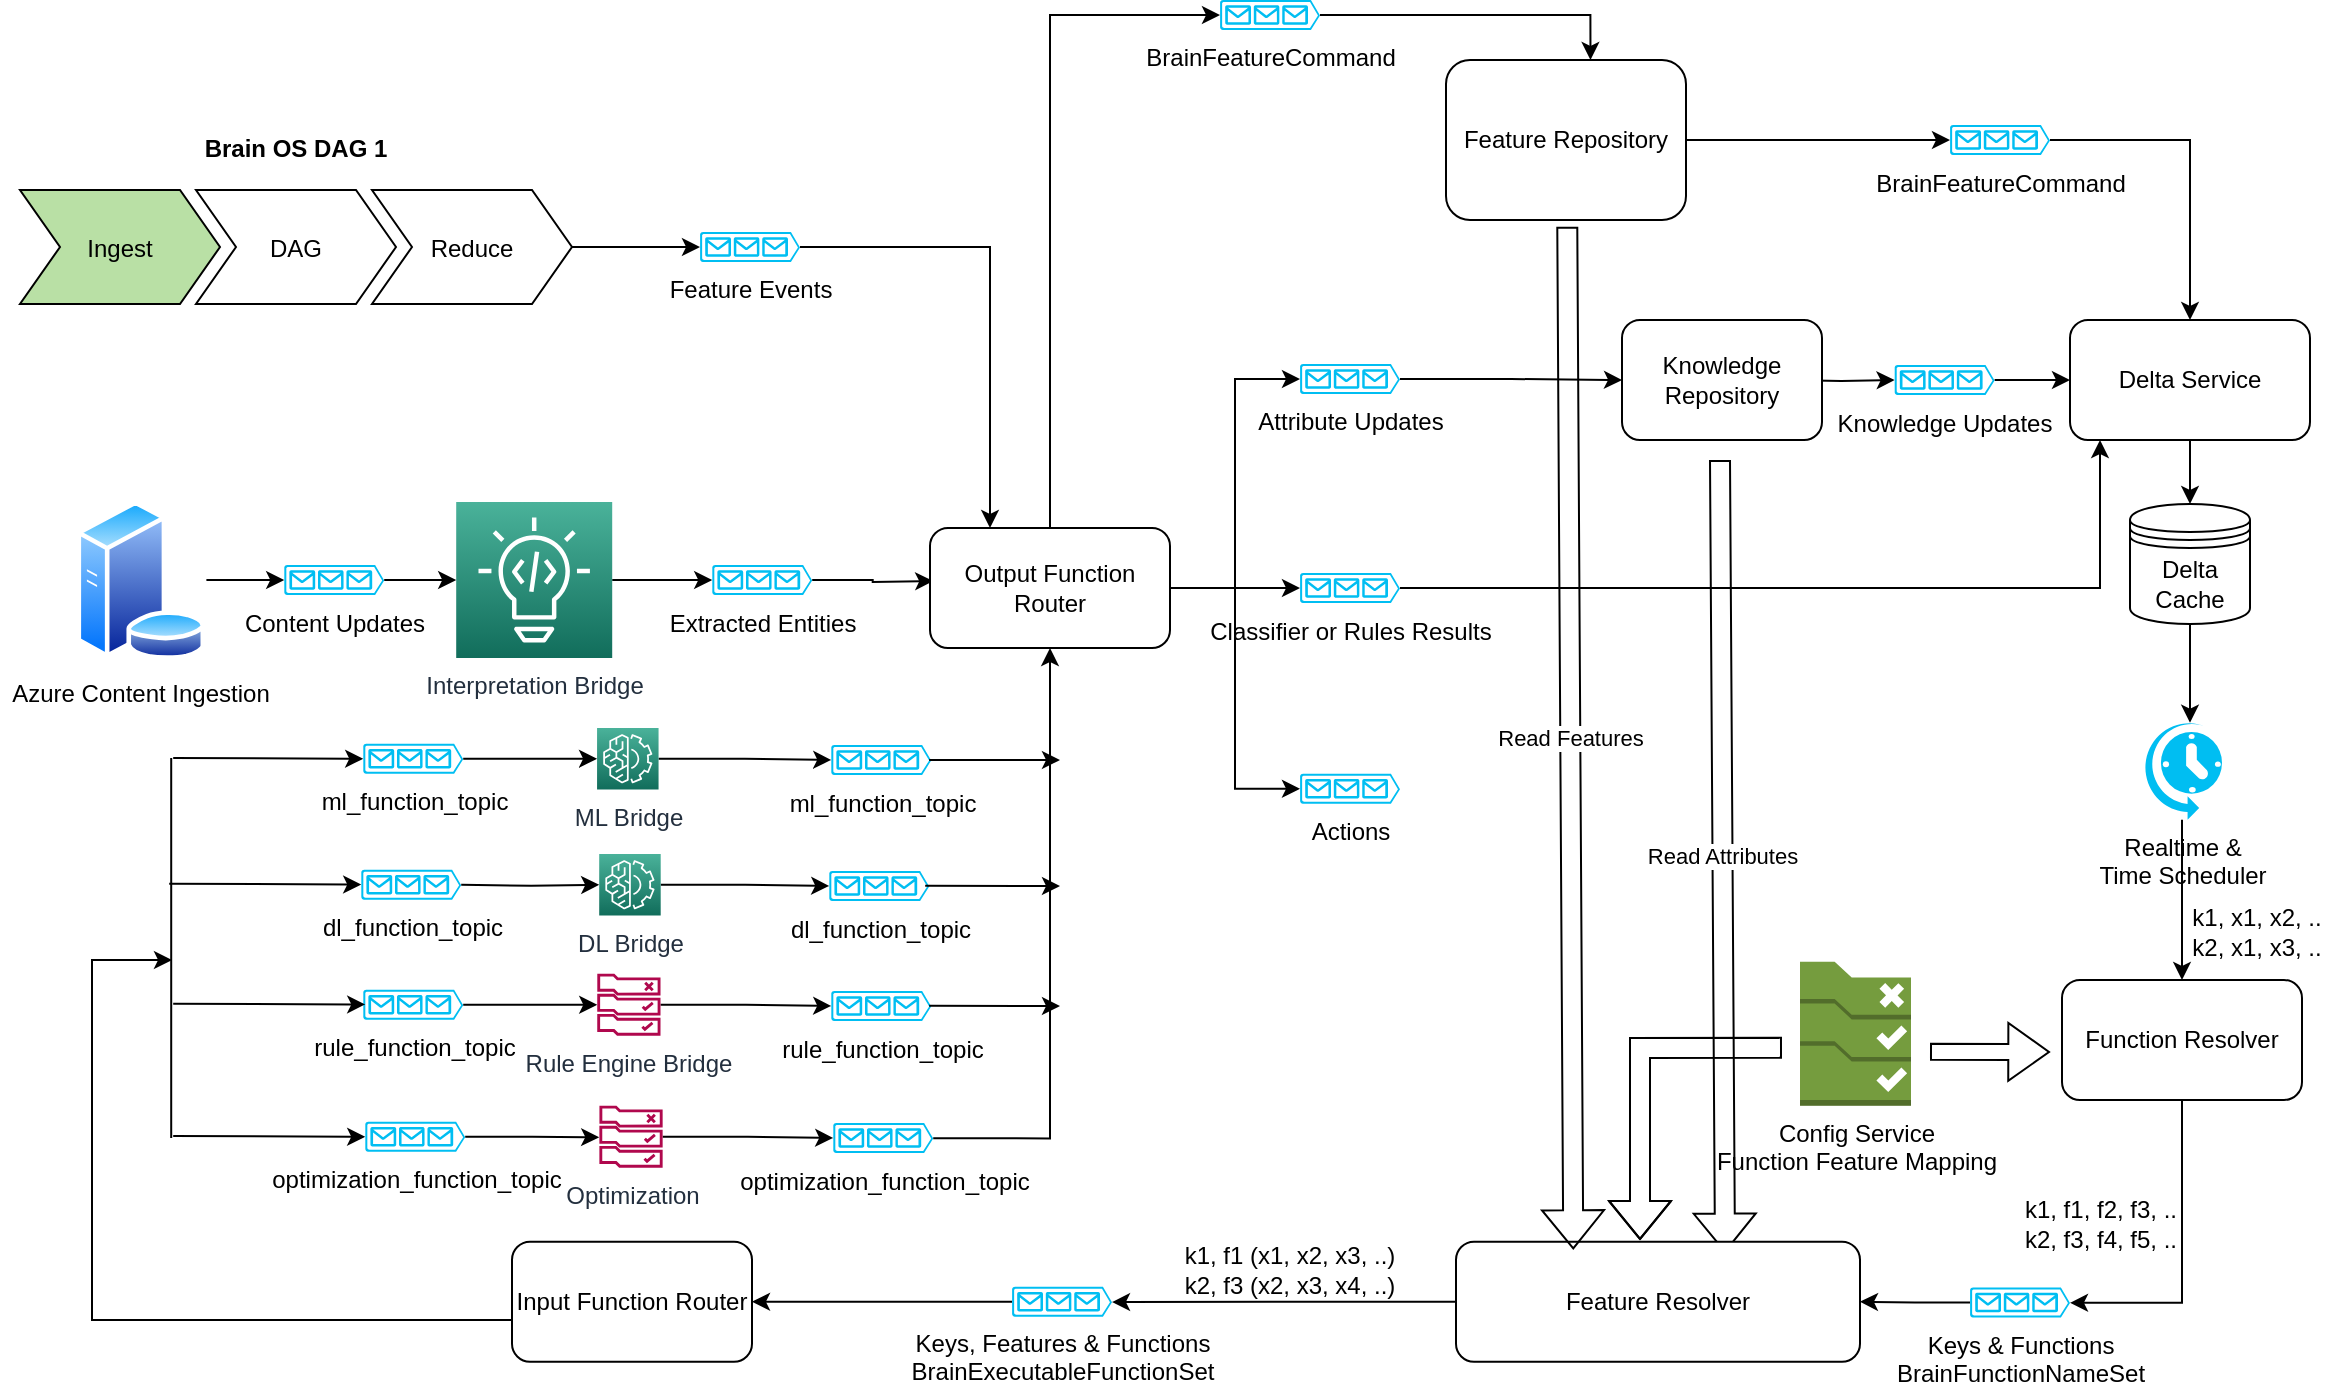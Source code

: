 <mxfile version="15.5.4" type="embed" pages="7"><diagram id="y2wRp-DvTLMHvc-0ux0C" name="brain_execution"><mxGraphModel dx="1311" dy="746" grid="1" gridSize="10" guides="1" tooltips="1" connect="1" arrows="1" fold="1" page="1" pageScale="1" pageWidth="1169" pageHeight="827" math="0" shadow="0"><root><mxCell id="0"/><mxCell id="1" parent="0"/><mxCell id="nm2zZelOTq_9gEp1zpE1-1" value="Read Attributes" style="shape=flexArrow;endArrow=classic;html=1;rounded=0;entryX=0.447;entryY=-0.087;entryDx=0;entryDy=0;entryPerimeter=0;" parent="1" edge="1"><mxGeometry width="50" height="50" relative="1" as="geometry"><mxPoint x="860" y="308" as="sourcePoint"/><mxPoint x="862.5" y="704.29" as="targetPoint"/></mxGeometry></mxCell><mxCell id="nm2zZelOTq_9gEp1zpE1-2" style="edgeStyle=orthogonalEdgeStyle;rounded=0;orthogonalLoop=1;jettySize=auto;html=1;entryX=0;entryY=0.5;entryDx=0;entryDy=0;entryPerimeter=0;" parent="1" target="nm2zZelOTq_9gEp1zpE1-29" edge="1"><mxGeometry relative="1" as="geometry"><mxPoint x="893" y="268" as="sourcePoint"/></mxGeometry></mxCell><mxCell id="nm2zZelOTq_9gEp1zpE1-3" style="edgeStyle=orthogonalEdgeStyle;rounded=0;orthogonalLoop=1;jettySize=auto;html=1;entryX=0;entryY=0.5;entryDx=0;entryDy=0;entryPerimeter=0;" parent="1" source="nm2zZelOTq_9gEp1zpE1-4" target="nm2zZelOTq_9gEp1zpE1-6" edge="1"><mxGeometry relative="1" as="geometry"/></mxCell><mxCell id="nm2zZelOTq_9gEp1zpE1-4" value="Azure Content Ingestion" style="aspect=fixed;perimeter=ellipsePerimeter;html=1;align=center;shadow=0;dashed=0;spacingTop=3;image;image=img/lib/active_directory/database_server.svg;" parent="1" vertex="1"><mxGeometry x="37.6" y="328" width="65.6" height="80" as="geometry"/></mxCell><mxCell id="nm2zZelOTq_9gEp1zpE1-5" style="edgeStyle=orthogonalEdgeStyle;rounded=0;orthogonalLoop=1;jettySize=auto;html=1;" parent="1" source="nm2zZelOTq_9gEp1zpE1-6" target="nm2zZelOTq_9gEp1zpE1-8" edge="1"><mxGeometry relative="1" as="geometry"/></mxCell><mxCell id="nm2zZelOTq_9gEp1zpE1-6" value="Content Updates" style="verticalLabelPosition=bottom;html=1;verticalAlign=top;align=center;strokeColor=none;fillColor=#00BEF2;shape=mxgraph.azure.queue_generic;pointerEvents=1;" parent="1" vertex="1"><mxGeometry x="142.1" y="360.5" width="50" height="15" as="geometry"/></mxCell><mxCell id="nm2zZelOTq_9gEp1zpE1-7" style="edgeStyle=orthogonalEdgeStyle;rounded=0;orthogonalLoop=1;jettySize=auto;html=1;entryX=0;entryY=0.5;entryDx=0;entryDy=0;entryPerimeter=0;" parent="1" source="nm2zZelOTq_9gEp1zpE1-8" target="nm2zZelOTq_9gEp1zpE1-17" edge="1"><mxGeometry relative="1" as="geometry"/></mxCell><mxCell id="nm2zZelOTq_9gEp1zpE1-8" value="Interpretation Bridge" style="sketch=0;points=[[0,0,0],[0.25,0,0],[0.5,0,0],[0.75,0,0],[1,0,0],[0,1,0],[0.25,1,0],[0.5,1,0],[0.75,1,0],[1,1,0],[0,0.25,0],[0,0.5,0],[0,0.75,0],[1,0.25,0],[1,0.5,0],[1,0.75,0]];outlineConnect=0;fontColor=#232F3E;gradientColor=#4AB29A;gradientDirection=north;fillColor=#116D5B;strokeColor=#ffffff;dashed=0;verticalLabelPosition=bottom;verticalAlign=top;align=center;html=1;fontSize=12;fontStyle=0;aspect=fixed;shape=mxgraph.aws4.resourceIcon;resIcon=mxgraph.aws4.codeguru_2;" parent="1" vertex="1"><mxGeometry x="228.1" y="329" width="78" height="78" as="geometry"/></mxCell><mxCell id="nm2zZelOTq_9gEp1zpE1-9" value="Brain OS DAG 1" style="swimlane;childLayout=stackLayout;horizontal=1;fillColor=none;horizontalStack=1;resizeParent=1;resizeParentMax=0;resizeLast=0;collapsible=0;strokeColor=none;stackBorder=10;stackSpacing=-12;resizable=1;align=center;points=[];fontColor=#000000;" parent="1" vertex="1"><mxGeometry y="140" width="296" height="100" as="geometry"/></mxCell><mxCell id="nm2zZelOTq_9gEp1zpE1-10" value="Ingest" style="shape=step;perimeter=stepPerimeter;fixedSize=1;points=[];fillColor=#B9E0A5;" parent="nm2zZelOTq_9gEp1zpE1-9" vertex="1"><mxGeometry x="10" y="33" width="100" height="57" as="geometry"/></mxCell><mxCell id="nm2zZelOTq_9gEp1zpE1-11" value="DAG" style="shape=step;perimeter=stepPerimeter;fixedSize=1;points=[];" parent="nm2zZelOTq_9gEp1zpE1-9" vertex="1"><mxGeometry x="98" y="33" width="100" height="57" as="geometry"/></mxCell><mxCell id="nm2zZelOTq_9gEp1zpE1-12" value="Reduce" style="shape=step;perimeter=stepPerimeter;fixedSize=1;points=[];" parent="nm2zZelOTq_9gEp1zpE1-9" vertex="1"><mxGeometry x="186" y="33" width="100" height="57" as="geometry"/></mxCell><mxCell id="nm2zZelOTq_9gEp1zpE1-15" style="edgeStyle=orthogonalEdgeStyle;rounded=0;orthogonalLoop=1;jettySize=auto;html=1;entryX=0;entryY=0.5;entryDx=0;entryDy=0;entryPerimeter=0;" parent="1" source="nm2zZelOTq_9gEp1zpE1-12" target="12" edge="1"><mxGeometry relative="1" as="geometry"><mxPoint x="6.7" y="201.5" as="targetPoint"/></mxGeometry></mxCell><mxCell id="nm2zZelOTq_9gEp1zpE1-16" style="edgeStyle=orthogonalEdgeStyle;rounded=0;orthogonalLoop=1;jettySize=auto;html=1;" parent="1" source="nm2zZelOTq_9gEp1zpE1-17" edge="1"><mxGeometry relative="1" as="geometry"><mxPoint x="466.6" y="368.5" as="targetPoint"/></mxGeometry></mxCell><mxCell id="nm2zZelOTq_9gEp1zpE1-17" value="Extracted Entities" style="verticalLabelPosition=bottom;html=1;verticalAlign=top;align=center;strokeColor=none;fillColor=#00BEF2;shape=mxgraph.azure.queue_generic;pointerEvents=1;" parent="1" vertex="1"><mxGeometry x="356.1" y="360.5" width="50" height="15" as="geometry"/></mxCell><mxCell id="nm2zZelOTq_9gEp1zpE1-24" style="edgeStyle=orthogonalEdgeStyle;rounded=0;orthogonalLoop=1;jettySize=auto;html=1;entryX=0.6;entryY=0.03;entryDx=0;entryDy=0;entryPerimeter=0;" parent="1" source="nm2zZelOTq_9gEp1zpE1-25" target="nm2zZelOTq_9gEp1zpE1-67" edge="1"><mxGeometry relative="1" as="geometry"/></mxCell><mxCell id="nm2zZelOTq_9gEp1zpE1-25" value="Delta Cache" style="shape=datastore;whiteSpace=wrap;html=1;" parent="1" vertex="1"><mxGeometry x="1065" y="330" width="60" height="60" as="geometry"/></mxCell><mxCell id="nm2zZelOTq_9gEp1zpE1-26" style="edgeStyle=orthogonalEdgeStyle;rounded=0;orthogonalLoop=1;jettySize=auto;html=1;entryX=0;entryY=0.5;entryDx=0;entryDy=0;entryPerimeter=0;" parent="1" source="nm2zZelOTq_9gEp1zpE1-27" target="nm2zZelOTq_9gEp1zpE1-63" edge="1"><mxGeometry relative="1" as="geometry"><mxPoint x="899" y="148" as="targetPoint"/></mxGeometry></mxCell><mxCell id="nm2zZelOTq_9gEp1zpE1-27" value="Feature Repository" style="rounded=1;whiteSpace=wrap;html=1;" parent="1" vertex="1"><mxGeometry x="723" y="108" width="120" height="80" as="geometry"/></mxCell><mxCell id="nm2zZelOTq_9gEp1zpE1-28" style="edgeStyle=orthogonalEdgeStyle;rounded=0;orthogonalLoop=1;jettySize=auto;html=1;entryX=0;entryY=0.5;entryDx=0;entryDy=0;" parent="1" source="nm2zZelOTq_9gEp1zpE1-29" target="nm2zZelOTq_9gEp1zpE1-60" edge="1"><mxGeometry relative="1" as="geometry"/></mxCell><mxCell id="nm2zZelOTq_9gEp1zpE1-29" value="Knowledge Updates" style="verticalLabelPosition=bottom;html=1;verticalAlign=top;align=center;strokeColor=none;fillColor=#00BEF2;shape=mxgraph.azure.queue_generic;pointerEvents=1;" parent="1" vertex="1"><mxGeometry x="947.3" y="260.5" width="50" height="15" as="geometry"/></mxCell><mxCell id="nm2zZelOTq_9gEp1zpE1-30" style="edgeStyle=orthogonalEdgeStyle;rounded=0;orthogonalLoop=1;jettySize=auto;html=1;entryX=0;entryY=0.5;entryDx=0;entryDy=0;entryPerimeter=0;" parent="1" source="nm2zZelOTq_9gEp1zpE1-31" target="nm2zZelOTq_9gEp1zpE1-48" edge="1"><mxGeometry relative="1" as="geometry"/></mxCell><mxCell id="nm2zZelOTq_9gEp1zpE1-31" value="ml_function_topic" style="verticalLabelPosition=bottom;html=1;verticalAlign=top;align=center;strokeColor=none;fillColor=#00BEF2;shape=mxgraph.azure.queue_generic;pointerEvents=1;" parent="1" vertex="1"><mxGeometry x="181.6" y="449.87" width="50" height="15" as="geometry"/></mxCell><mxCell id="nm2zZelOTq_9gEp1zpE1-32" value="dl_function_topic" style="verticalLabelPosition=bottom;html=1;verticalAlign=top;align=center;strokeColor=none;fillColor=#00BEF2;shape=mxgraph.azure.queue_generic;pointerEvents=1;" parent="1" vertex="1"><mxGeometry x="180.6" y="512.87" width="50" height="15" as="geometry"/></mxCell><mxCell id="nm2zZelOTq_9gEp1zpE1-33" style="edgeStyle=orthogonalEdgeStyle;rounded=0;orthogonalLoop=1;jettySize=auto;html=1;" parent="1" source="nm2zZelOTq_9gEp1zpE1-34" target="nm2zZelOTq_9gEp1zpE1-41" edge="1"><mxGeometry relative="1" as="geometry"/></mxCell><mxCell id="nm2zZelOTq_9gEp1zpE1-34" value="rule_function_topic" style="verticalLabelPosition=bottom;html=1;verticalAlign=top;align=center;strokeColor=none;fillColor=#00BEF2;shape=mxgraph.azure.queue_generic;pointerEvents=1;" parent="1" vertex="1"><mxGeometry x="181.6" y="572.87" width="50" height="15" as="geometry"/></mxCell><mxCell id="nm2zZelOTq_9gEp1zpE1-35" style="edgeStyle=orthogonalEdgeStyle;rounded=0;orthogonalLoop=1;jettySize=auto;html=1;entryX=0;entryY=0.5;entryDx=0;entryDy=0;" parent="1" source="nm2zZelOTq_9gEp1zpE1-36" edge="1"><mxGeometry relative="1" as="geometry"><mxPoint x="299.6" y="646.62" as="targetPoint"/></mxGeometry></mxCell><mxCell id="nm2zZelOTq_9gEp1zpE1-36" value="optimization_function_topic" style="verticalLabelPosition=bottom;html=1;verticalAlign=top;align=center;strokeColor=none;fillColor=#00BEF2;shape=mxgraph.azure.queue_generic;pointerEvents=1;" parent="1" vertex="1"><mxGeometry x="182.6" y="638.87" width="50" height="15" as="geometry"/></mxCell><mxCell id="nm2zZelOTq_9gEp1zpE1-37" style="edgeStyle=orthogonalEdgeStyle;rounded=0;orthogonalLoop=1;jettySize=auto;html=1;entryX=0;entryY=0.5;entryDx=0;entryDy=0;entryPerimeter=0;" parent="1" target="nm2zZelOTq_9gEp1zpE1-39" edge="1"><mxGeometry relative="1" as="geometry"><mxPoint x="230.6" y="520.375" as="sourcePoint"/></mxGeometry></mxCell><mxCell id="nm2zZelOTq_9gEp1zpE1-38" style="edgeStyle=orthogonalEdgeStyle;rounded=0;orthogonalLoop=1;jettySize=auto;html=1;entryX=0;entryY=0.5;entryDx=0;entryDy=0;entryPerimeter=0;" parent="1" source="nm2zZelOTq_9gEp1zpE1-39" target="nm2zZelOTq_9gEp1zpE1-52" edge="1"><mxGeometry relative="1" as="geometry"/></mxCell><mxCell id="nm2zZelOTq_9gEp1zpE1-39" value="DL Bridge" style="sketch=0;points=[[0,0,0],[0.25,0,0],[0.5,0,0],[0.75,0,0],[1,0,0],[0,1,0],[0.25,1,0],[0.5,1,0],[0.75,1,0],[1,1,0],[0,0.25,0],[0,0.5,0],[0,0.75,0],[1,0.25,0],[1,0.5,0],[1,0.75,0]];outlineConnect=0;fontColor=#232F3E;gradientColor=#4AB29A;gradientDirection=north;fillColor=#116D5B;strokeColor=#ffffff;dashed=0;verticalLabelPosition=bottom;verticalAlign=top;align=center;html=1;fontSize=12;fontStyle=0;aspect=fixed;shape=mxgraph.aws4.resourceIcon;resIcon=mxgraph.aws4.machine_learning;" parent="1" vertex="1"><mxGeometry x="299.6" y="505" width="30.75" height="30.75" as="geometry"/></mxCell><mxCell id="nm2zZelOTq_9gEp1zpE1-40" style="edgeStyle=orthogonalEdgeStyle;rounded=0;orthogonalLoop=1;jettySize=auto;html=1;entryX=0;entryY=0.5;entryDx=0;entryDy=0;entryPerimeter=0;" parent="1" source="nm2zZelOTq_9gEp1zpE1-41" target="nm2zZelOTq_9gEp1zpE1-53" edge="1"><mxGeometry relative="1" as="geometry"/></mxCell><mxCell id="nm2zZelOTq_9gEp1zpE1-41" value="Rule Engine Bridge" style="sketch=0;outlineConnect=0;fontColor=#232F3E;gradientColor=none;fillColor=#B0084D;strokeColor=none;dashed=0;verticalLabelPosition=bottom;verticalAlign=top;align=center;html=1;fontSize=12;fontStyle=0;aspect=fixed;pointerEvents=1;shape=mxgraph.aws4.rule_2;" parent="1" vertex="1"><mxGeometry x="298.53" y="564.87" width="31.82" height="31" as="geometry"/></mxCell><mxCell id="nm2zZelOTq_9gEp1zpE1-42" style="edgeStyle=orthogonalEdgeStyle;rounded=0;orthogonalLoop=1;jettySize=auto;html=1;entryX=0;entryY=0.5;entryDx=0;entryDy=0;entryPerimeter=0;" parent="1" target="nm2zZelOTq_9gEp1zpE1-31" edge="1"><mxGeometry relative="1" as="geometry"><mxPoint x="86.6" y="457" as="sourcePoint"/><Array as="points"><mxPoint x="86.6" y="457.87"/></Array></mxGeometry></mxCell><mxCell id="nm2zZelOTq_9gEp1zpE1-43" style="edgeStyle=orthogonalEdgeStyle;rounded=0;orthogonalLoop=1;jettySize=auto;html=1;entryX=0;entryY=0.5;entryDx=0;entryDy=0;entryPerimeter=0;" parent="1" target="nm2zZelOTq_9gEp1zpE1-36" edge="1"><mxGeometry relative="1" as="geometry"><mxPoint x="86.6" y="646" as="sourcePoint"/><Array as="points"><mxPoint x="86.6" y="646.87"/><mxPoint x="134.6" y="646.87"/></Array></mxGeometry></mxCell><mxCell id="nm2zZelOTq_9gEp1zpE1-44" style="edgeStyle=orthogonalEdgeStyle;rounded=0;orthogonalLoop=1;jettySize=auto;html=1;entryX=0;entryY=0.5;entryDx=0;entryDy=0;entryPerimeter=0;" parent="1" edge="1"><mxGeometry relative="1" as="geometry"><mxPoint x="86.6" y="579.87" as="sourcePoint"/><Array as="points"><mxPoint x="86.6" y="580.74"/><mxPoint x="134.6" y="580.74"/></Array><mxPoint x="182.6" y="580.24" as="targetPoint"/></mxGeometry></mxCell><mxCell id="nm2zZelOTq_9gEp1zpE1-45" style="edgeStyle=orthogonalEdgeStyle;rounded=0;orthogonalLoop=1;jettySize=auto;html=1;entryX=0;entryY=0.5;entryDx=0;entryDy=0;entryPerimeter=0;" parent="1" edge="1"><mxGeometry relative="1" as="geometry"><mxPoint x="84.6" y="519.88" as="sourcePoint"/><Array as="points"><mxPoint x="84.6" y="520.75"/><mxPoint x="132.6" y="520.75"/></Array><mxPoint x="180.6" y="520.25" as="targetPoint"/></mxGeometry></mxCell><mxCell id="nm2zZelOTq_9gEp1zpE1-46" value="" style="endArrow=none;html=1;rounded=0;" parent="1" edge="1"><mxGeometry width="50" height="50" relative="1" as="geometry"><mxPoint x="85.6" y="647" as="sourcePoint"/><mxPoint x="85.6" y="457" as="targetPoint"/></mxGeometry></mxCell><mxCell id="nm2zZelOTq_9gEp1zpE1-47" style="edgeStyle=orthogonalEdgeStyle;rounded=0;orthogonalLoop=1;jettySize=auto;html=1;entryX=0;entryY=0.5;entryDx=0;entryDy=0;entryPerimeter=0;" parent="1" source="nm2zZelOTq_9gEp1zpE1-48" target="nm2zZelOTq_9gEp1zpE1-51" edge="1"><mxGeometry relative="1" as="geometry"/></mxCell><mxCell id="nm2zZelOTq_9gEp1zpE1-48" value="ML Bridge" style="sketch=0;points=[[0,0,0],[0.25,0,0],[0.5,0,0],[0.75,0,0],[1,0,0],[0,1,0],[0.25,1,0],[0.5,1,0],[0.75,1,0],[1,1,0],[0,0.25,0],[0,0.5,0],[0,0.75,0],[1,0.25,0],[1,0.5,0],[1,0.75,0]];outlineConnect=0;fontColor=#232F3E;gradientColor=#4AB29A;gradientDirection=north;fillColor=#116D5B;strokeColor=#ffffff;dashed=0;verticalLabelPosition=bottom;verticalAlign=top;align=center;html=1;fontSize=12;fontStyle=0;aspect=fixed;shape=mxgraph.aws4.resourceIcon;resIcon=mxgraph.aws4.machine_learning;" parent="1" vertex="1"><mxGeometry x="298.53" y="442" width="30.75" height="30.75" as="geometry"/></mxCell><mxCell id="nm2zZelOTq_9gEp1zpE1-49" style="edgeStyle=orthogonalEdgeStyle;rounded=0;orthogonalLoop=1;jettySize=auto;html=1;entryX=0;entryY=0.5;entryDx=0;entryDy=0;entryPerimeter=0;" parent="1" source="nm2zZelOTq_9gEp1zpE1-50" target="nm2zZelOTq_9gEp1zpE1-55" edge="1"><mxGeometry relative="1" as="geometry"/></mxCell><mxCell id="nm2zZelOTq_9gEp1zpE1-50" value="Optimization" style="sketch=0;outlineConnect=0;fontColor=#232F3E;gradientColor=none;fillColor=#B0084D;strokeColor=none;dashed=0;verticalLabelPosition=bottom;verticalAlign=top;align=center;html=1;fontSize=12;fontStyle=0;aspect=fixed;pointerEvents=1;shape=mxgraph.aws4.rule_2;" parent="1" vertex="1"><mxGeometry x="299.6" y="630.87" width="31.82" height="31" as="geometry"/></mxCell><mxCell id="nm2zZelOTq_9gEp1zpE1-51" value="ml_function_topic" style="verticalLabelPosition=bottom;html=1;verticalAlign=top;align=center;strokeColor=none;fillColor=#00BEF2;shape=mxgraph.azure.queue_generic;pointerEvents=1;" parent="1" vertex="1"><mxGeometry x="415.6" y="450.5" width="50" height="15" as="geometry"/></mxCell><mxCell id="nm2zZelOTq_9gEp1zpE1-52" value="dl_function_topic" style="verticalLabelPosition=bottom;html=1;verticalAlign=top;align=center;strokeColor=none;fillColor=#00BEF2;shape=mxgraph.azure.queue_generic;pointerEvents=1;" parent="1" vertex="1"><mxGeometry x="414.6" y="513.5" width="50" height="15" as="geometry"/></mxCell><mxCell id="nm2zZelOTq_9gEp1zpE1-53" value="rule_function_topic" style="verticalLabelPosition=bottom;html=1;verticalAlign=top;align=center;strokeColor=none;fillColor=#00BEF2;shape=mxgraph.azure.queue_generic;pointerEvents=1;" parent="1" vertex="1"><mxGeometry x="415.6" y="573.5" width="50" height="15" as="geometry"/></mxCell><mxCell id="nm2zZelOTq_9gEp1zpE1-54" style="edgeStyle=orthogonalEdgeStyle;rounded=0;orthogonalLoop=1;jettySize=auto;html=1;entryX=0.5;entryY=1;entryDx=0;entryDy=0;exitX=1;exitY=0.51;exitDx=0;exitDy=0;exitPerimeter=0;" parent="1" edge="1" target="15" source="nm2zZelOTq_9gEp1zpE1-55"><mxGeometry relative="1" as="geometry"><mxPoint x="466.6" y="697.067" as="sourcePoint"/><mxPoint x="525" y="408" as="targetPoint"/><Array as="points"><mxPoint x="525" y="647"/></Array></mxGeometry></mxCell><mxCell id="nm2zZelOTq_9gEp1zpE1-55" value="optimization_function_topic" style="verticalLabelPosition=bottom;html=1;verticalAlign=top;align=center;strokeColor=none;fillColor=#00BEF2;shape=mxgraph.azure.queue_generic;pointerEvents=1;" parent="1" vertex="1"><mxGeometry x="416.6" y="639.5" width="50" height="15" as="geometry"/></mxCell><mxCell id="nm2zZelOTq_9gEp1zpE1-56" style="edgeStyle=orthogonalEdgeStyle;rounded=0;orthogonalLoop=1;jettySize=auto;html=1;" parent="1" edge="1"><mxGeometry relative="1" as="geometry"><mxPoint x="464.6" y="458" as="sourcePoint"/><Array as="points"><mxPoint x="464.6" y="458.87"/></Array><mxPoint x="530" y="458" as="targetPoint"/></mxGeometry></mxCell><mxCell id="nm2zZelOTq_9gEp1zpE1-57" style="edgeStyle=orthogonalEdgeStyle;rounded=0;orthogonalLoop=1;jettySize=auto;html=1;" parent="1" edge="1"><mxGeometry relative="1" as="geometry"><mxPoint x="464.6" y="580.87" as="sourcePoint"/><Array as="points"><mxPoint x="464.6" y="581.74"/><mxPoint x="512.6" y="581.74"/></Array><mxPoint x="530" y="581" as="targetPoint"/></mxGeometry></mxCell><mxCell id="nm2zZelOTq_9gEp1zpE1-58" style="edgeStyle=orthogonalEdgeStyle;rounded=0;orthogonalLoop=1;jettySize=auto;html=1;" parent="1" edge="1"><mxGeometry relative="1" as="geometry"><mxPoint x="462.6" y="520.88" as="sourcePoint"/><Array as="points"><mxPoint x="462.6" y="521.75"/><mxPoint x="510.6" y="521.75"/></Array><mxPoint x="530" y="521" as="targetPoint"/></mxGeometry></mxCell><mxCell id="nm2zZelOTq_9gEp1zpE1-59" style="edgeStyle=orthogonalEdgeStyle;rounded=0;orthogonalLoop=1;jettySize=auto;html=1;entryX=0.5;entryY=0;entryDx=0;entryDy=0;" parent="1" source="nm2zZelOTq_9gEp1zpE1-60" target="nm2zZelOTq_9gEp1zpE1-25" edge="1"><mxGeometry relative="1" as="geometry"/></mxCell><mxCell id="nm2zZelOTq_9gEp1zpE1-60" value="Delta Service" style="rounded=1;whiteSpace=wrap;html=1;" parent="1" vertex="1"><mxGeometry x="1035" y="238" width="120" height="60" as="geometry"/></mxCell><mxCell id="nm2zZelOTq_9gEp1zpE1-61" style="edgeStyle=orthogonalEdgeStyle;rounded=0;orthogonalLoop=1;jettySize=auto;html=1;" parent="1" source="nm2zZelOTq_9gEp1zpE1-63" target="nm2zZelOTq_9gEp1zpE1-60" edge="1"><mxGeometry relative="1" as="geometry"/></mxCell><mxCell id="nm2zZelOTq_9gEp1zpE1-63" value="BrainFeatureCommand" style="verticalLabelPosition=bottom;html=1;verticalAlign=top;align=center;strokeColor=none;fillColor=#00BEF2;shape=mxgraph.azure.queue_generic;pointerEvents=1;" parent="1" vertex="1"><mxGeometry x="975" y="140.5" width="50" height="15" as="geometry"/></mxCell><mxCell id="nm2zZelOTq_9gEp1zpE1-64" style="edgeStyle=orthogonalEdgeStyle;rounded=0;orthogonalLoop=1;jettySize=auto;html=1;entryX=1;entryY=0.51;entryDx=0;entryDy=0;entryPerimeter=0;exitX=0.5;exitY=1;exitDx=0;exitDy=0;" parent="1" source="nm2zZelOTq_9gEp1zpE1-65" target="nm2zZelOTq_9gEp1zpE1-69" edge="1"><mxGeometry relative="1" as="geometry"/></mxCell><mxCell id="nm2zZelOTq_9gEp1zpE1-65" value="Function Resolver" style="rounded=1;whiteSpace=wrap;html=1;" parent="1" vertex="1"><mxGeometry x="1031" y="568" width="120" height="60" as="geometry"/></mxCell><mxCell id="nm2zZelOTq_9gEp1zpE1-66" style="edgeStyle=orthogonalEdgeStyle;rounded=0;orthogonalLoop=1;jettySize=auto;html=1;entryX=0.5;entryY=0;entryDx=0;entryDy=0;" parent="1" source="nm2zZelOTq_9gEp1zpE1-67" target="nm2zZelOTq_9gEp1zpE1-65" edge="1"><mxGeometry relative="1" as="geometry"/></mxCell><mxCell id="nm2zZelOTq_9gEp1zpE1-67" value="Realtime &amp;amp; &lt;br&gt;Time Scheduler" style="verticalLabelPosition=bottom;html=1;verticalAlign=top;align=center;strokeColor=none;fillColor=#00BEF2;shape=mxgraph.azure.scheduler;pointerEvents=1;" parent="1" vertex="1"><mxGeometry x="1071" y="437.87" width="40" height="50" as="geometry"/></mxCell><mxCell id="nm2zZelOTq_9gEp1zpE1-68" style="edgeStyle=orthogonalEdgeStyle;rounded=0;orthogonalLoop=1;jettySize=auto;html=1;entryX=1;entryY=0.5;entryDx=0;entryDy=0;" parent="1" source="nm2zZelOTq_9gEp1zpE1-69" target="nm2zZelOTq_9gEp1zpE1-71" edge="1"><mxGeometry relative="1" as="geometry"/></mxCell><mxCell id="nm2zZelOTq_9gEp1zpE1-69" value="Keys &amp;amp; Functions&lt;br&gt;BrainFunctionNameSet" style="verticalLabelPosition=bottom;html=1;verticalAlign=top;align=center;strokeColor=none;fillColor=#00BEF2;shape=mxgraph.azure.queue_generic;pointerEvents=1;" parent="1" vertex="1"><mxGeometry x="985" y="721.74" width="50" height="15" as="geometry"/></mxCell><mxCell id="nm2zZelOTq_9gEp1zpE1-70" style="edgeStyle=orthogonalEdgeStyle;rounded=0;orthogonalLoop=1;jettySize=auto;html=1;entryX=1;entryY=0.51;entryDx=0;entryDy=0;entryPerimeter=0;" parent="1" source="nm2zZelOTq_9gEp1zpE1-71" target="nm2zZelOTq_9gEp1zpE1-75" edge="1"><mxGeometry relative="1" as="geometry"/></mxCell><mxCell id="nm2zZelOTq_9gEp1zpE1-71" value="Feature Resolver" style="rounded=1;whiteSpace=wrap;html=1;" parent="1" vertex="1"><mxGeometry x="728" y="698.87" width="202" height="60" as="geometry"/></mxCell><mxCell id="nm2zZelOTq_9gEp1zpE1-72" style="edgeStyle=orthogonalEdgeStyle;rounded=0;orthogonalLoop=1;jettySize=auto;html=1;exitX=0;exitY=0.5;exitDx=0;exitDy=0;" parent="1" source="nm2zZelOTq_9gEp1zpE1-73" edge="1"><mxGeometry relative="1" as="geometry"><mxPoint x="86" y="558" as="targetPoint"/><mxPoint x="697" y="726.9" as="sourcePoint"/><Array as="points"><mxPoint x="46" y="738"/><mxPoint x="46" y="558"/></Array></mxGeometry></mxCell><mxCell id="nm2zZelOTq_9gEp1zpE1-73" value="Input Function Router" style="rounded=1;whiteSpace=wrap;html=1;" parent="1" vertex="1"><mxGeometry x="256" y="698.87" width="120" height="60" as="geometry"/></mxCell><mxCell id="nm2zZelOTq_9gEp1zpE1-74" style="edgeStyle=orthogonalEdgeStyle;rounded=0;orthogonalLoop=1;jettySize=auto;html=1;entryX=1;entryY=0.5;entryDx=0;entryDy=0;" parent="1" source="nm2zZelOTq_9gEp1zpE1-75" target="nm2zZelOTq_9gEp1zpE1-73" edge="1"><mxGeometry relative="1" as="geometry"/></mxCell><mxCell id="nm2zZelOTq_9gEp1zpE1-75" value="Keys, Features &amp;amp; Functions&lt;br&gt;BrainExecutableFunctionSet" style="verticalLabelPosition=bottom;html=1;verticalAlign=top;align=center;strokeColor=none;fillColor=#00BEF2;shape=mxgraph.azure.queue_generic;pointerEvents=1;" parent="1" vertex="1"><mxGeometry x="506" y="721.37" width="50" height="15" as="geometry"/></mxCell><mxCell id="nm2zZelOTq_9gEp1zpE1-76" value="Read Features" style="shape=flexArrow;endArrow=classic;html=1;rounded=0;entryX=0.447;entryY=-0.087;entryDx=0;entryDy=0;entryPerimeter=0;exitX=0.422;exitY=1.042;exitDx=0;exitDy=0;exitPerimeter=0;" parent="1" edge="1"><mxGeometry width="50" height="50" relative="1" as="geometry"><mxPoint x="783.64" y="191.36" as="sourcePoint"/><mxPoint x="786.64" y="702.65" as="targetPoint"/></mxGeometry></mxCell><mxCell id="nm2zZelOTq_9gEp1zpE1-78" style="edgeStyle=orthogonalEdgeStyle;rounded=0;orthogonalLoop=1;jettySize=auto;html=1;entryX=0;entryY=0.5;entryDx=0;entryDy=0;entryPerimeter=0;exitX=0.5;exitY=0;exitDx=0;exitDy=0;" parent="1" source="15" target="nm2zZelOTq_9gEp1zpE1-85" edge="1"><mxGeometry relative="1" as="geometry"><Array as="points"><mxPoint x="525" y="86"/></Array><mxPoint x="525" y="171.5" as="sourcePoint"/></mxGeometry></mxCell><mxCell id="nm2zZelOTq_9gEp1zpE1-80" value="Knowledge Repository" style="rounded=1;whiteSpace=wrap;html=1;" parent="1" vertex="1"><mxGeometry x="811" y="238" width="100" height="60" as="geometry"/></mxCell><mxCell id="nm2zZelOTq_9gEp1zpE1-82" style="edgeStyle=orthogonalEdgeStyle;rounded=0;orthogonalLoop=1;jettySize=auto;html=1;entryX=0;entryY=0.5;entryDx=0;entryDy=0;" parent="1" source="nm2zZelOTq_9gEp1zpE1-83" target="nm2zZelOTq_9gEp1zpE1-80" edge="1"><mxGeometry relative="1" as="geometry"/></mxCell><mxCell id="nm2zZelOTq_9gEp1zpE1-83" value="Attribute Updates" style="verticalLabelPosition=bottom;html=1;verticalAlign=top;align=center;strokeColor=none;fillColor=#00BEF2;shape=mxgraph.azure.queue_generic;pointerEvents=1;" parent="1" vertex="1"><mxGeometry x="650" y="260" width="50" height="15" as="geometry"/></mxCell><mxCell id="nm2zZelOTq_9gEp1zpE1-84" style="edgeStyle=orthogonalEdgeStyle;rounded=0;orthogonalLoop=1;jettySize=auto;html=1;entryX=0.602;entryY=0;entryDx=0;entryDy=0;entryPerimeter=0;" parent="1" source="nm2zZelOTq_9gEp1zpE1-85" target="nm2zZelOTq_9gEp1zpE1-27" edge="1"><mxGeometry relative="1" as="geometry"/></mxCell><mxCell id="nm2zZelOTq_9gEp1zpE1-85" value="BrainFeatureCommand" style="verticalLabelPosition=bottom;html=1;verticalAlign=top;align=center;strokeColor=none;fillColor=#00BEF2;shape=mxgraph.azure.queue_generic;pointerEvents=1;" parent="1" vertex="1"><mxGeometry x="610" y="78" width="50" height="15" as="geometry"/></mxCell><mxCell id="nm2zZelOTq_9gEp1zpE1-86" value="Config Service&lt;br&gt;Function Feature Mapping" style="outlineConnect=0;dashed=0;verticalLabelPosition=bottom;verticalAlign=top;align=center;html=1;shape=mxgraph.aws3.config_rule;fillColor=#759C3E;gradientColor=none;" parent="1" vertex="1"><mxGeometry x="900" y="558.87" width="55.5" height="72" as="geometry"/></mxCell><mxCell id="nm2zZelOTq_9gEp1zpE1-87" value="" style="shape=flexArrow;endArrow=classic;html=1;rounded=0;width=8;endSize=6.45;" parent="1" edge="1"><mxGeometry width="50" height="50" relative="1" as="geometry"><mxPoint x="965" y="603.87" as="sourcePoint"/><mxPoint x="1025" y="604" as="targetPoint"/></mxGeometry></mxCell><mxCell id="nm2zZelOTq_9gEp1zpE1-88" value="k1, x1, x2, ..&lt;br&gt;k2, x1, x3, .." style="text;html=1;strokeColor=none;fillColor=none;align=center;verticalAlign=middle;whiteSpace=wrap;rounded=0;" parent="1" vertex="1"><mxGeometry x="1094" y="528.87" width="69" height="30" as="geometry"/></mxCell><mxCell id="nm2zZelOTq_9gEp1zpE1-89" value="k1, f1, f2, f3, ..&lt;br&gt;k2, f3, f4, f5, .." style="text;html=1;strokeColor=none;fillColor=none;align=center;verticalAlign=middle;whiteSpace=wrap;rounded=0;" parent="1" vertex="1"><mxGeometry x="1010" y="674.87" width="81" height="30" as="geometry"/></mxCell><mxCell id="nm2zZelOTq_9gEp1zpE1-90" value="k1, f1 (x1, x2, x3, ..)&lt;br&gt;k2, f3 (x2, x3, x4, ..)" style="text;html=1;strokeColor=none;fillColor=none;align=center;verticalAlign=middle;whiteSpace=wrap;rounded=0;" parent="1" vertex="1"><mxGeometry x="590" y="698" width="110" height="30" as="geometry"/></mxCell><mxCell id="nm2zZelOTq_9gEp1zpE1-91" value="" style="shape=flexArrow;endArrow=classic;html=1;rounded=0;" parent="1" edge="1"><mxGeometry width="50" height="50" relative="1" as="geometry"><mxPoint x="891" y="601.87" as="sourcePoint"/><mxPoint x="820" y="698" as="targetPoint"/><Array as="points"><mxPoint x="820" y="602"/></Array></mxGeometry></mxCell><mxCell id="14" style="edgeStyle=orthogonalEdgeStyle;rounded=0;orthogonalLoop=1;jettySize=auto;html=1;entryX=0.25;entryY=0;entryDx=0;entryDy=0;" parent="1" source="12" target="15" edge="1"><mxGeometry relative="1" as="geometry"><mxPoint x="465" y="201.5" as="targetPoint"/></mxGeometry></mxCell><mxCell id="12" value="Feature Events" style="verticalLabelPosition=bottom;html=1;verticalAlign=top;align=center;strokeColor=none;fillColor=#00BEF2;shape=mxgraph.azure.queue_generic;pointerEvents=1;" parent="1" vertex="1"><mxGeometry x="350.0" y="194" width="50" height="15" as="geometry"/></mxCell><mxCell id="16" style="edgeStyle=orthogonalEdgeStyle;rounded=0;orthogonalLoop=1;jettySize=auto;html=1;entryX=0;entryY=0.5;entryDx=0;entryDy=0;entryPerimeter=0;" edge="1" parent="1" source="15" target="nm2zZelOTq_9gEp1zpE1-83"><mxGeometry relative="1" as="geometry"/></mxCell><mxCell id="23" style="edgeStyle=orthogonalEdgeStyle;rounded=0;orthogonalLoop=1;jettySize=auto;html=1;entryX=0;entryY=0.5;entryDx=0;entryDy=0;entryPerimeter=0;" edge="1" parent="1" source="15" target="22"><mxGeometry relative="1" as="geometry"/></mxCell><mxCell id="26" style="edgeStyle=orthogonalEdgeStyle;rounded=0;orthogonalLoop=1;jettySize=auto;html=1;entryX=0;entryY=0.5;entryDx=0;entryDy=0;entryPerimeter=0;" edge="1" parent="1" source="15" target="25"><mxGeometry relative="1" as="geometry"/></mxCell><mxCell id="15" value="Output Function Router" style="rounded=1;whiteSpace=wrap;html=1;" vertex="1" parent="1"><mxGeometry x="465" y="342" width="120" height="60" as="geometry"/></mxCell><mxCell id="22" value="Actions" style="verticalLabelPosition=bottom;html=1;verticalAlign=top;align=center;strokeColor=none;fillColor=#00BEF2;shape=mxgraph.azure.queue_generic;pointerEvents=1;" vertex="1" parent="1"><mxGeometry x="650" y="464.87" width="50" height="15" as="geometry"/></mxCell><mxCell id="28" style="edgeStyle=orthogonalEdgeStyle;rounded=0;orthogonalLoop=1;jettySize=auto;html=1;" edge="1" parent="1" source="25" target="nm2zZelOTq_9gEp1zpE1-60"><mxGeometry relative="1" as="geometry"><Array as="points"><mxPoint x="1050" y="372"/></Array></mxGeometry></mxCell><mxCell id="25" value="Classifier or Rules Results" style="verticalLabelPosition=bottom;html=1;verticalAlign=top;align=center;strokeColor=none;fillColor=#00BEF2;shape=mxgraph.azure.queue_generic;pointerEvents=1;" vertex="1" parent="1"><mxGeometry x="650" y="364.5" width="50" height="15" as="geometry"/></mxCell></root></mxGraphModel></diagram><diagram id="yNHQXIzisvJua4p_iRxP" name="repository-cud"><mxGraphModel dx="1219" dy="686" grid="1" gridSize="10" guides="1" tooltips="1" connect="1" arrows="1" fold="1" page="1" pageScale="1" pageWidth="1169" pageHeight="827" math="0" shadow="0"><root><mxCell id="0"/><mxCell id="1" parent="0"/><mxCell id="572YSaZIMF3PEAkcxAfT-1" value="Primitive&lt;br&gt;Translation" style="rounded=1;whiteSpace=wrap;html=1;fillColor=#CDA2BE;" parent="1" vertex="1"><mxGeometry x="664" y="604" width="370" height="70" as="geometry"/></mxCell><mxCell id="572YSaZIMF3PEAkcxAfT-2" value="Primitive&lt;br&gt;Translation" style="rounded=1;whiteSpace=wrap;html=1;fillColor=#A9C4EB;" parent="1" vertex="1"><mxGeometry x="664" y="504" width="370" height="70" as="geometry"/></mxCell><mxCell id="572YSaZIMF3PEAkcxAfT-3" value="Elasticsearch Driver" style="rounded=0;whiteSpace=wrap;html=1;" parent="1" vertex="1"><mxGeometry x="904" y="519" width="100" height="40" as="geometry"/></mxCell><mxCell id="572YSaZIMF3PEAkcxAfT-4" value="Primitive&lt;br&gt;Translation" style="rounded=1;whiteSpace=wrap;html=1;" parent="1" vertex="1"><mxGeometry x="664" y="404" width="370" height="70" as="geometry"/></mxCell><mxCell id="572YSaZIMF3PEAkcxAfT-5" value="Primitive&lt;br&gt;Translation" style="rounded=1;whiteSpace=wrap;html=1;" parent="1" vertex="1"><mxGeometry x="664" y="309.75" width="370" height="70" as="geometry"/></mxCell><mxCell id="572YSaZIMF3PEAkcxAfT-6" value="Primitive&lt;br&gt;Translation" style="rounded=1;whiteSpace=wrap;html=1;" parent="1" vertex="1"><mxGeometry x="664" y="212" width="370" height="70" as="geometry"/></mxCell><mxCell id="572YSaZIMF3PEAkcxAfT-7" value="Primitive&lt;br&gt;Translation" style="rounded=1;whiteSpace=wrap;html=1;" parent="1" vertex="1"><mxGeometry x="664" y="114" width="370" height="70" as="geometry"/></mxCell><mxCell id="572YSaZIMF3PEAkcxAfT-8" value="Name Service" style="rounded=1;whiteSpace=wrap;html=1;" parent="1" vertex="1"><mxGeometry x="692" y="509" width="120" height="60" as="geometry"/></mxCell><mxCell id="572YSaZIMF3PEAkcxAfT-9" value="Attributes CRUD Listener" style="rounded=1;whiteSpace=wrap;html=1;" parent="1" vertex="1"><mxGeometry x="692" y="409" width="120" height="60" as="geometry"/></mxCell><mxCell id="572YSaZIMF3PEAkcxAfT-10" value="Content CRUD Listener" style="rounded=1;whiteSpace=wrap;html=1;" parent="1" vertex="1"><mxGeometry x="692" y="314" width="120" height="60" as="geometry"/></mxCell><mxCell id="572YSaZIMF3PEAkcxAfT-11" value="Timeseries CRUD Listener" style="rounded=1;whiteSpace=wrap;html=1;" parent="1" vertex="1"><mxGeometry x="692" y="217" width="120" height="60" as="geometry"/></mxCell><mxCell id="572YSaZIMF3PEAkcxAfT-12" value="Predicate CRUD Listener" style="rounded=1;whiteSpace=wrap;html=1;" parent="1" vertex="1"><mxGeometry x="692" y="119" width="120" height="60" as="geometry"/></mxCell><mxCell id="572YSaZIMF3PEAkcxAfT-13" style="edgeStyle=orthogonalEdgeStyle;rounded=0;orthogonalLoop=1;jettySize=auto;html=1;entryX=0;entryY=0.5;entryDx=0;entryDy=0;entryPerimeter=0;" parent="1" source="572YSaZIMF3PEAkcxAfT-22" target="572YSaZIMF3PEAkcxAfT-36" edge="1"><mxGeometry relative="1" as="geometry"/></mxCell><mxCell id="572YSaZIMF3PEAkcxAfT-14" style="edgeStyle=orthogonalEdgeStyle;rounded=0;orthogonalLoop=1;jettySize=auto;html=1;entryX=0;entryY=0.5;entryDx=0;entryDy=0;entryPerimeter=0;" parent="1" source="572YSaZIMF3PEAkcxAfT-22" target="572YSaZIMF3PEAkcxAfT-38" edge="1"><mxGeometry relative="1" as="geometry"/></mxCell><mxCell id="572YSaZIMF3PEAkcxAfT-15" style="edgeStyle=orthogonalEdgeStyle;rounded=0;orthogonalLoop=1;jettySize=auto;html=1;entryX=0;entryY=0.5;entryDx=0;entryDy=0;entryPerimeter=0;" parent="1" source="572YSaZIMF3PEAkcxAfT-22" target="572YSaZIMF3PEAkcxAfT-40" edge="1"><mxGeometry relative="1" as="geometry"/></mxCell><mxCell id="572YSaZIMF3PEAkcxAfT-16" style="edgeStyle=orthogonalEdgeStyle;rounded=0;orthogonalLoop=1;jettySize=auto;html=1;entryX=0;entryY=0.5;entryDx=0;entryDy=0;entryPerimeter=0;" parent="1" source="572YSaZIMF3PEAkcxAfT-22" target="572YSaZIMF3PEAkcxAfT-42" edge="1"><mxGeometry relative="1" as="geometry"/></mxCell><mxCell id="572YSaZIMF3PEAkcxAfT-17" style="edgeStyle=orthogonalEdgeStyle;rounded=0;orthogonalLoop=1;jettySize=auto;html=1;entryX=0;entryY=0.5;entryDx=0;entryDy=0;entryPerimeter=0;" parent="1" source="572YSaZIMF3PEAkcxAfT-22" target="572YSaZIMF3PEAkcxAfT-44" edge="1"><mxGeometry relative="1" as="geometry"/></mxCell><mxCell id="572YSaZIMF3PEAkcxAfT-18" style="edgeStyle=orthogonalEdgeStyle;rounded=0;orthogonalLoop=1;jettySize=auto;html=1;entryX=0;entryY=0.5;entryDx=0;entryDy=0;entryPerimeter=0;" parent="1" source="572YSaZIMF3PEAkcxAfT-22" target="572YSaZIMF3PEAkcxAfT-46" edge="1"><mxGeometry relative="1" as="geometry"/></mxCell><mxCell id="572YSaZIMF3PEAkcxAfT-19" style="edgeStyle=orthogonalEdgeStyle;rounded=0;orthogonalLoop=1;jettySize=auto;html=1;entryX=0;entryY=0.5;entryDx=0;entryDy=0;entryPerimeter=0;" parent="1" source="572YSaZIMF3PEAkcxAfT-22" target="572YSaZIMF3PEAkcxAfT-48" edge="1"><mxGeometry relative="1" as="geometry"/></mxCell><mxCell id="572YSaZIMF3PEAkcxAfT-20" style="edgeStyle=orthogonalEdgeStyle;rounded=0;orthogonalLoop=1;jettySize=auto;html=1;entryX=0;entryY=0.5;entryDx=0;entryDy=0;entryPerimeter=0;fontSize=18;" parent="1" source="572YSaZIMF3PEAkcxAfT-22" target="572YSaZIMF3PEAkcxAfT-52" edge="1"><mxGeometry relative="1" as="geometry"/></mxCell><mxCell id="572YSaZIMF3PEAkcxAfT-21" style="edgeStyle=orthogonalEdgeStyle;rounded=0;orthogonalLoop=1;jettySize=auto;html=1;entryX=0;entryY=0.5;entryDx=0;entryDy=0;entryPerimeter=0;fontSize=18;" parent="1" source="572YSaZIMF3PEAkcxAfT-22" target="572YSaZIMF3PEAkcxAfT-54" edge="1"><mxGeometry relative="1" as="geometry"/></mxCell><mxCell id="572YSaZIMF3PEAkcxAfT-22" value="CRUD Resolver" style="rounded=1;whiteSpace=wrap;html=1;" parent="1" vertex="1"><mxGeometry x="200" y="307.75" width="200" height="175" as="geometry"/></mxCell><mxCell id="572YSaZIMF3PEAkcxAfT-23" value="Arango DB" style="aspect=fixed;html=1;points=[];align=center;image;fontSize=12;image=img/lib/azure2/management_governance/Resource_Graph_Explorer.svg;" parent="1" vertex="1"><mxGeometry x="1069.92" y="121" width="48.16" height="46" as="geometry"/></mxCell><mxCell id="572YSaZIMF3PEAkcxAfT-24" value="Influx" style="sketch=0;points=[[0,0,0],[0.25,0,0],[0.5,0,0],[0.75,0,0],[1,0,0],[0,1,0],[0.25,1,0],[0.5,1,0],[0.75,1,0],[1,1,0],[0,0.25,0],[0,0.5,0],[0,0.75,0],[1,0.25,0],[1,0.5,0],[1,0.75,0]];outlineConnect=0;fontColor=#232F3E;gradientColor=#4D72F3;gradientDirection=north;fillColor=#3334B9;strokeColor=#ffffff;dashed=0;verticalLabelPosition=bottom;verticalAlign=top;align=center;html=1;fontSize=12;fontStyle=0;aspect=fixed;shape=mxgraph.aws4.resourceIcon;resIcon=mxgraph.aws4.timestream;" parent="1" vertex="1"><mxGeometry x="1067.5" y="222" width="50" height="50" as="geometry"/></mxCell><mxCell id="572YSaZIMF3PEAkcxAfT-25" value="Azure Blob Store" style="sketch=0;points=[[0,0,0],[0.25,0,0],[0.5,0,0],[0.75,0,0],[1,0,0],[0,1,0],[0.25,1,0],[0.5,1,0],[0.75,1,0],[1,1,0],[0,0.25,0],[0,0.5,0],[0,0.75,0],[1,0.25,0],[1,0.5,0],[1,0.75,0]];outlineConnect=0;fontColor=#232F3E;gradientColor=#60A337;gradientDirection=north;fillColor=#277116;strokeColor=#ffffff;dashed=0;verticalLabelPosition=bottom;verticalAlign=top;align=center;html=1;fontSize=12;fontStyle=0;aspect=fixed;shape=mxgraph.aws4.resourceIcon;resIcon=mxgraph.aws4.s3;" parent="1" vertex="1"><mxGeometry x="1066" y="316.5" width="53" height="53" as="geometry"/></mxCell><mxCell id="572YSaZIMF3PEAkcxAfT-26" value="Mongo DB??" style="sketch=0;points=[[0,0,0],[0.25,0,0],[0.5,0,0],[0.75,0,0],[1,0,0],[0,1,0],[0.25,1,0],[0.5,1,0],[0.75,1,0],[1,1,0],[0,0.25,0],[0,0.5,0],[0,0.75,0],[1,0.25,0],[1,0.5,0],[1,0.75,0]];outlineConnect=0;fontColor=#232F3E;gradientColor=#4D72F3;gradientDirection=north;fillColor=#3334B9;strokeColor=#ffffff;dashed=0;verticalLabelPosition=bottom;verticalAlign=top;align=center;html=1;fontSize=12;fontStyle=0;aspect=fixed;shape=mxgraph.aws4.resourceIcon;resIcon=mxgraph.aws4.documentdb_with_mongodb_compatibility;" parent="1" vertex="1"><mxGeometry x="1067.5" y="410" width="49" height="49" as="geometry"/></mxCell><mxCell id="572YSaZIMF3PEAkcxAfT-27" value="Elasticsearch" style="sketch=0;points=[[0,0,0],[0.25,0,0],[0.5,0,0],[0.75,0,0],[1,0,0],[0,1,0],[0.25,1,0],[0.5,1,0],[0.75,1,0],[1,1,0],[0,0.25,0],[0,0.5,0],[0,0.75,0],[1,0.25,0],[1,0.5,0],[1,0.75,0]];outlineConnect=0;fontColor=#232F3E;gradientColor=#945DF2;gradientDirection=north;fillColor=#5A30B5;strokeColor=#ffffff;dashed=0;verticalLabelPosition=bottom;verticalAlign=top;align=center;html=1;fontSize=12;fontStyle=0;aspect=fixed;shape=mxgraph.aws4.resourceIcon;resIcon=mxgraph.aws4.elasticsearch_service;" parent="1" vertex="1"><mxGeometry x="1065.66" y="514" width="50" height="50" as="geometry"/></mxCell><mxCell id="572YSaZIMF3PEAkcxAfT-28" value="Validation Service" style="rounded=1;whiteSpace=wrap;html=1;" parent="1" vertex="1"><mxGeometry x="124" y="365.25" width="120" height="60" as="geometry"/></mxCell><mxCell id="572YSaZIMF3PEAkcxAfT-29" value="Arango Driver" style="rounded=0;whiteSpace=wrap;html=1;" parent="1" vertex="1"><mxGeometry x="904" y="129" width="100" height="40" as="geometry"/></mxCell><mxCell id="572YSaZIMF3PEAkcxAfT-30" value="Influx Driver" style="rounded=0;whiteSpace=wrap;html=1;" parent="1" vertex="1"><mxGeometry x="904" y="227" width="100" height="40" as="geometry"/></mxCell><mxCell id="572YSaZIMF3PEAkcxAfT-31" value="Azure Driver" style="rounded=0;whiteSpace=wrap;html=1;" parent="1" vertex="1"><mxGeometry x="904" y="324.75" width="100" height="40" as="geometry"/></mxCell><mxCell id="572YSaZIMF3PEAkcxAfT-32" value="Mongo Driver" style="rounded=0;whiteSpace=wrap;html=1;" parent="1" vertex="1"><mxGeometry x="904" y="419" width="100" height="40" as="geometry"/></mxCell><mxCell id="572YSaZIMF3PEAkcxAfT-33" value="Id Service" style="rounded=1;whiteSpace=wrap;html=1;" parent="1" vertex="1"><mxGeometry x="692" y="609" width="120" height="60" as="geometry"/></mxCell><mxCell id="572YSaZIMF3PEAkcxAfT-34" value="Mongo DB" style="sketch=0;points=[[0,0,0],[0.25,0,0],[0.5,0,0],[0.75,0,0],[1,0,0],[0,1,0],[0.25,1,0],[0.5,1,0],[0.75,1,0],[1,1,0],[0,0.25,0],[0,0.5,0],[0,0.75,0],[1,0.25,0],[1,0.5,0],[1,0.75,0]];outlineConnect=0;fontColor=#232F3E;gradientColor=#4D72F3;gradientDirection=north;fillColor=#3334B9;strokeColor=#ffffff;dashed=0;verticalLabelPosition=bottom;verticalAlign=top;align=center;html=1;fontSize=12;fontStyle=0;aspect=fixed;shape=mxgraph.aws4.resourceIcon;resIcon=mxgraph.aws4.documentdb_with_mongodb_compatibility;" parent="1" vertex="1"><mxGeometry x="1065.66" y="609.5" width="49" height="49" as="geometry"/></mxCell><mxCell id="572YSaZIMF3PEAkcxAfT-35" value="Mongo Driver" style="rounded=0;whiteSpace=wrap;html=1;" parent="1" vertex="1"><mxGeometry x="904" y="614" width="100" height="40" as="geometry"/></mxCell><mxCell id="572YSaZIMF3PEAkcxAfT-36" value="knowledge_updates" style="verticalLabelPosition=bottom;html=1;verticalAlign=top;align=center;strokeColor=none;fillColor=#00BEF2;shape=mxgraph.azure.queue_generic;pointerEvents=1;" parent="1" vertex="1"><mxGeometry x="325" y="554" width="50" height="15" as="geometry"/></mxCell><mxCell id="572YSaZIMF3PEAkcxAfT-37" style="edgeStyle=orthogonalEdgeStyle;rounded=0;orthogonalLoop=1;jettySize=auto;html=1;entryX=0;entryY=0.5;entryDx=0;entryDy=0;" parent="1" source="572YSaZIMF3PEAkcxAfT-38" target="572YSaZIMF3PEAkcxAfT-7" edge="1"><mxGeometry relative="1" as="geometry"/></mxCell><mxCell id="572YSaZIMF3PEAkcxAfT-38" value="Entity/Predicate Updates" style="verticalLabelPosition=bottom;html=1;verticalAlign=top;align=center;strokeColor=none;fillColor=#00BEF2;shape=mxgraph.azure.queue_generic;pointerEvents=1;" parent="1" vertex="1"><mxGeometry x="514" y="141.5" width="50" height="15" as="geometry"/></mxCell><mxCell id="572YSaZIMF3PEAkcxAfT-39" style="edgeStyle=orthogonalEdgeStyle;rounded=0;orthogonalLoop=1;jettySize=auto;html=1;entryX=0;entryY=0.5;entryDx=0;entryDy=0;" parent="1" source="572YSaZIMF3PEAkcxAfT-40" target="572YSaZIMF3PEAkcxAfT-6" edge="1"><mxGeometry relative="1" as="geometry"/></mxCell><mxCell id="572YSaZIMF3PEAkcxAfT-40" value="Time series Updates" style="verticalLabelPosition=bottom;html=1;verticalAlign=top;align=center;strokeColor=none;fillColor=#00BEF2;shape=mxgraph.azure.queue_generic;pointerEvents=1;" parent="1" vertex="1"><mxGeometry x="514" y="239.5" width="50" height="15" as="geometry"/></mxCell><mxCell id="572YSaZIMF3PEAkcxAfT-41" style="edgeStyle=orthogonalEdgeStyle;rounded=0;orthogonalLoop=1;jettySize=auto;html=1;entryX=0;entryY=0.5;entryDx=0;entryDy=0;" parent="1" source="572YSaZIMF3PEAkcxAfT-42" target="572YSaZIMF3PEAkcxAfT-5" edge="1"><mxGeometry relative="1" as="geometry"/></mxCell><mxCell id="572YSaZIMF3PEAkcxAfT-42" value="Content Updates" style="verticalLabelPosition=bottom;html=1;verticalAlign=top;align=center;strokeColor=none;fillColor=#00BEF2;shape=mxgraph.azure.queue_generic;pointerEvents=1;" parent="1" vertex="1"><mxGeometry x="514" y="337.25" width="50" height="15" as="geometry"/></mxCell><mxCell id="572YSaZIMF3PEAkcxAfT-43" style="edgeStyle=orthogonalEdgeStyle;rounded=0;orthogonalLoop=1;jettySize=auto;html=1;" parent="1" source="572YSaZIMF3PEAkcxAfT-44" target="572YSaZIMF3PEAkcxAfT-4" edge="1"><mxGeometry relative="1" as="geometry"/></mxCell><mxCell id="572YSaZIMF3PEAkcxAfT-44" value="Atomic Attribute Updates" style="verticalLabelPosition=bottom;html=1;verticalAlign=top;align=center;strokeColor=none;fillColor=#00BEF2;shape=mxgraph.azure.queue_generic;pointerEvents=1;" parent="1" vertex="1"><mxGeometry x="514" y="431.5" width="50" height="15" as="geometry"/></mxCell><mxCell id="572YSaZIMF3PEAkcxAfT-45" style="edgeStyle=orthogonalEdgeStyle;rounded=0;orthogonalLoop=1;jettySize=auto;html=1;entryX=0;entryY=0.5;entryDx=0;entryDy=0;" parent="1" source="572YSaZIMF3PEAkcxAfT-46" target="572YSaZIMF3PEAkcxAfT-2" edge="1"><mxGeometry relative="1" as="geometry"/></mxCell><mxCell id="572YSaZIMF3PEAkcxAfT-46" value="Name Updates" style="verticalLabelPosition=bottom;html=1;verticalAlign=top;align=center;strokeColor=none;fillColor=#00BEF2;shape=mxgraph.azure.queue_generic;pointerEvents=1;" parent="1" vertex="1"><mxGeometry x="514" y="531.5" width="50" height="15" as="geometry"/></mxCell><mxCell id="572YSaZIMF3PEAkcxAfT-47" style="edgeStyle=orthogonalEdgeStyle;rounded=0;orthogonalLoop=1;jettySize=auto;html=1;" parent="1" source="572YSaZIMF3PEAkcxAfT-48" target="572YSaZIMF3PEAkcxAfT-1" edge="1"><mxGeometry relative="1" as="geometry"/></mxCell><mxCell id="572YSaZIMF3PEAkcxAfT-48" value="Biz Id Updates" style="verticalLabelPosition=bottom;html=1;verticalAlign=top;align=center;strokeColor=none;fillColor=#00BEF2;shape=mxgraph.azure.queue_generic;pointerEvents=1;" parent="1" vertex="1"><mxGeometry x="514" y="631.5" width="50" height="15" as="geometry"/></mxCell><mxCell id="572YSaZIMF3PEAkcxAfT-49" value="&lt;font style=&quot;font-size: 18px;&quot;&gt;Data will be duplicated across&lt;/font&gt;" style="text;html=1;resizable=0;autosize=1;align=center;verticalAlign=middle;points=[];fillColor=none;strokeColor=none;rounded=0;" parent="1" vertex="1"><mxGeometry x="160" y="169" width="250" height="20" as="geometry"/></mxCell><mxCell id="572YSaZIMF3PEAkcxAfT-50" value="Schema Cache" style="shape=datastore;whiteSpace=wrap;html=1;" parent="1" vertex="1"><mxGeometry x="270" y="277.25" width="60" height="60" as="geometry"/></mxCell><mxCell id="572YSaZIMF3PEAkcxAfT-51" style="edgeStyle=orthogonalEdgeStyle;rounded=0;orthogonalLoop=1;jettySize=auto;html=1;" parent="1" source="572YSaZIMF3PEAkcxAfT-52" target="572YSaZIMF3PEAkcxAfT-56" edge="1"><mxGeometry relative="1" as="geometry"/></mxCell><mxCell id="572YSaZIMF3PEAkcxAfT-52" value="All CRUD" style="verticalLabelPosition=bottom;html=1;verticalAlign=top;align=center;strokeColor=none;fillColor=#00BEF2;shape=mxgraph.azure.queue_generic;pointerEvents=1;" parent="1" vertex="1"><mxGeometry x="514" y="39" width="50" height="15" as="geometry"/></mxCell><mxCell id="572YSaZIMF3PEAkcxAfT-53" style="edgeStyle=orthogonalEdgeStyle;rounded=0;orthogonalLoop=1;jettySize=auto;html=1;entryX=0;entryY=0.5;entryDx=0;entryDy=0;" parent="1" source="572YSaZIMF3PEAkcxAfT-54" target="572YSaZIMF3PEAkcxAfT-60" edge="1"><mxGeometry relative="1" as="geometry"/></mxCell><mxCell id="572YSaZIMF3PEAkcxAfT-54" value="Location Updates" style="verticalLabelPosition=bottom;html=1;verticalAlign=top;align=center;strokeColor=none;fillColor=#00BEF2;shape=mxgraph.azure.queue_generic;pointerEvents=1;" parent="1" vertex="1"><mxGeometry x="514" y="732" width="50" height="15" as="geometry"/></mxCell><mxCell id="572YSaZIMF3PEAkcxAfT-55" value="Entity event" style="outlineConnect=0;dashed=0;verticalLabelPosition=bottom;verticalAlign=top;align=center;html=1;shape=mxgraph.aws3.dynamo_db;fillColor=#2E73B8;gradientColor=none;" parent="1" vertex="1"><mxGeometry x="1058" y="2" width="72" height="81" as="geometry"/></mxCell><mxCell id="572YSaZIMF3PEAkcxAfT-56" value="Bytes" style="rounded=1;whiteSpace=wrap;html=1;fillColor=#FFB570;" parent="1" vertex="1"><mxGeometry x="664" y="11" width="370" height="70" as="geometry"/></mxCell><mxCell id="572YSaZIMF3PEAkcxAfT-57" value="All changes" style="rounded=1;whiteSpace=wrap;html=1;" parent="1" vertex="1"><mxGeometry x="692" y="16" width="120" height="60" as="geometry"/></mxCell><mxCell id="572YSaZIMF3PEAkcxAfT-58" value="Key Value Driver" style="rounded=0;whiteSpace=wrap;html=1;" parent="1" vertex="1"><mxGeometry x="904" y="26" width="100" height="40" as="geometry"/></mxCell><mxCell id="572YSaZIMF3PEAkcxAfT-59" value="Location Service" style="sketch=0;points=[[0,0,0],[0.25,0,0],[0.5,0,0],[0.75,0,0],[1,0,0],[0,1,0],[0.25,1,0],[0.5,1,0],[0.75,1,0],[1,1,0],[0,0.25,0],[0,0.5,0],[0,0.75,0],[1,0.25,0],[1,0.5,0],[1,0.75,0]];outlineConnect=0;fontColor=#232F3E;gradientColor=#F54749;gradientDirection=north;fillColor=#C7131F;strokeColor=#ffffff;dashed=0;verticalLabelPosition=bottom;verticalAlign=top;align=center;html=1;fontSize=12;fontStyle=0;aspect=fixed;shape=mxgraph.aws4.resourceIcon;resIcon=mxgraph.aws4.location_service;" parent="1" vertex="1"><mxGeometry x="1064.34" y="712.17" width="54.66" height="54.66" as="geometry"/></mxCell><mxCell id="572YSaZIMF3PEAkcxAfT-60" value="Primitive&lt;br&gt;Translation" style="rounded=1;whiteSpace=wrap;html=1;fillColor=#B9E0A5;" parent="1" vertex="1"><mxGeometry x="664" y="704.5" width="370" height="70" as="geometry"/></mxCell><mxCell id="572YSaZIMF3PEAkcxAfT-61" value="Geolocation Service" style="rounded=1;whiteSpace=wrap;html=1;" parent="1" vertex="1"><mxGeometry x="692" y="709.5" width="120" height="60" as="geometry"/></mxCell><mxCell id="572YSaZIMF3PEAkcxAfT-62" value="Location Driver" style="rounded=0;whiteSpace=wrap;html=1;" parent="1" vertex="1"><mxGeometry x="904" y="714.5" width="100" height="40" as="geometry"/></mxCell><mxCell id="572YSaZIMF3PEAkcxAfT-63" value="Key -&amp;nbsp; timstamp, entity id, predicate id, object id&lt;br&gt;Value - byte array" style="text;html=1;resizable=0;autosize=1;align=center;verticalAlign=middle;points=[];fillColor=none;strokeColor=none;rounded=0;" parent="1" vertex="1"><mxGeometry x="105" y="25.5" width="270" height="30" as="geometry"/></mxCell><mxCell id="572YSaZIMF3PEAkcxAfT-64" style="edgeStyle=orthogonalEdgeStyle;rounded=0;orthogonalLoop=1;jettySize=auto;html=1;" parent="1" source="572YSaZIMF3PEAkcxAfT-65" edge="1"><mxGeometry relative="1" as="geometry"><mxPoint x="120" y="396.5" as="targetPoint"/></mxGeometry></mxCell><mxCell id="572YSaZIMF3PEAkcxAfT-65" value="knowledge_updates" style="verticalLabelPosition=bottom;html=1;verticalAlign=top;align=center;strokeColor=none;fillColor=#00BEF2;shape=mxgraph.azure.queue_generic;pointerEvents=1;" parent="1" vertex="1"><mxGeometry x="30" y="389" width="50" height="15" as="geometry"/></mxCell><mxCell id="572YSaZIMF3PEAkcxAfT-66" value="Translation as Service" style="rounded=1;whiteSpace=wrap;html=1;fillColor=#FFB570;" parent="1" vertex="1"><mxGeometry x="60" y="609.5" width="120" height="60" as="geometry"/></mxCell><mxCell id="572YSaZIMF3PEAkcxAfT-67" value="Validation as Service" style="rounded=1;whiteSpace=wrap;html=1;fillColor=#FFB570;" parent="1" vertex="1"><mxGeometry x="60" y="694.5" width="120" height="60" as="geometry"/></mxCell></root></mxGraphModel></diagram><diagram id="_TT9Acie09xdK4eTe5or" name="repository-query"><mxGraphModel dx="1219" dy="686" grid="1" gridSize="10" guides="1" tooltips="1" connect="1" arrows="1" fold="1" page="1" pageScale="1" pageWidth="1169" pageHeight="827" math="0" shadow="0"><root><mxCell id="0"/><mxCell id="1" parent="0"/><mxCell id="6JWlCjkA0_nGu-3xUSkK-68" value="Primitive&lt;br&gt;Translation" style="rounded=1;whiteSpace=wrap;html=1;" parent="1" vertex="1"><mxGeometry x="664" y="548" width="370" height="70" as="geometry"/></mxCell><mxCell id="6JWlCjkA0_nGu-3xUSkK-69" value="Primitive&lt;br&gt;Translation" style="rounded=1;whiteSpace=wrap;html=1;" parent="1" vertex="1"><mxGeometry x="664" y="448" width="370" height="70" as="geometry"/></mxCell><mxCell id="6JWlCjkA0_nGu-3xUSkK-70" value="Elasticsearch Driver" style="rounded=0;whiteSpace=wrap;html=1;" parent="1" vertex="1"><mxGeometry x="904" y="463" width="100" height="40" as="geometry"/></mxCell><mxCell id="6JWlCjkA0_nGu-3xUSkK-71" value="Primitive&lt;br&gt;Translation" style="rounded=1;whiteSpace=wrap;html=1;" parent="1" vertex="1"><mxGeometry x="664" y="348" width="370" height="70" as="geometry"/></mxCell><mxCell id="6JWlCjkA0_nGu-3xUSkK-72" value="Primitive&lt;br&gt;Translation" style="rounded=1;whiteSpace=wrap;html=1;" parent="1" vertex="1"><mxGeometry x="664" y="253.75" width="370" height="70" as="geometry"/></mxCell><mxCell id="6JWlCjkA0_nGu-3xUSkK-73" value="Primitive&lt;br&gt;Translation" style="rounded=1;whiteSpace=wrap;html=1;" parent="1" vertex="1"><mxGeometry x="664" y="156" width="370" height="70" as="geometry"/></mxCell><mxCell id="6JWlCjkA0_nGu-3xUSkK-74" value="Primitive&lt;br&gt;Translation" style="rounded=1;whiteSpace=wrap;html=1;" parent="1" vertex="1"><mxGeometry x="664" y="58" width="370" height="70" as="geometry"/></mxCell><mxCell id="6JWlCjkA0_nGu-3xUSkK-75" value="Name Service" style="rounded=1;whiteSpace=wrap;html=1;" parent="1" vertex="1"><mxGeometry x="692" y="453" width="120" height="60" as="geometry"/></mxCell><mxCell id="6JWlCjkA0_nGu-3xUSkK-76" value="Attributes Query Executor" style="rounded=1;whiteSpace=wrap;html=1;" parent="1" vertex="1"><mxGeometry x="692" y="353" width="120" height="60" as="geometry"/></mxCell><mxCell id="6JWlCjkA0_nGu-3xUSkK-77" value="Content Query Executor" style="rounded=1;whiteSpace=wrap;html=1;" parent="1" vertex="1"><mxGeometry x="692" y="258" width="120" height="60" as="geometry"/></mxCell><mxCell id="6JWlCjkA0_nGu-3xUSkK-78" value="Timeseries Query Executor" style="rounded=1;whiteSpace=wrap;html=1;" parent="1" vertex="1"><mxGeometry x="692" y="161" width="120" height="60" as="geometry"/></mxCell><mxCell id="6JWlCjkA0_nGu-3xUSkK-79" value="Predicate Query Executor" style="rounded=1;whiteSpace=wrap;html=1;" parent="1" vertex="1"><mxGeometry x="692" y="63" width="120" height="60" as="geometry"/></mxCell><mxCell id="6JWlCjkA0_nGu-3xUSkK-80" value="" style="edgeStyle=orthogonalEdgeStyle;rounded=0;orthogonalLoop=1;jettySize=auto;html=1;entryX=0;entryY=0.5;entryDx=0;entryDy=0;" parent="1" source="6JWlCjkA0_nGu-3xUSkK-87" target="6JWlCjkA0_nGu-3xUSkK-74" edge="1"><mxGeometry relative="1" as="geometry"/></mxCell><mxCell id="6JWlCjkA0_nGu-3xUSkK-81" style="edgeStyle=orthogonalEdgeStyle;rounded=0;orthogonalLoop=1;jettySize=auto;html=1;entryX=0;entryY=0.5;entryDx=0;entryDy=0;" parent="1" source="6JWlCjkA0_nGu-3xUSkK-87" target="6JWlCjkA0_nGu-3xUSkK-73" edge="1"><mxGeometry relative="1" as="geometry"/></mxCell><mxCell id="6JWlCjkA0_nGu-3xUSkK-82" style="edgeStyle=orthogonalEdgeStyle;rounded=0;orthogonalLoop=1;jettySize=auto;html=1;entryX=0;entryY=0.5;entryDx=0;entryDy=0;" parent="1" source="6JWlCjkA0_nGu-3xUSkK-87" target="6JWlCjkA0_nGu-3xUSkK-72" edge="1"><mxGeometry relative="1" as="geometry"/></mxCell><mxCell id="6JWlCjkA0_nGu-3xUSkK-83" style="edgeStyle=orthogonalEdgeStyle;rounded=0;orthogonalLoop=1;jettySize=auto;html=1;entryX=0;entryY=0.5;entryDx=0;entryDy=0;" parent="1" source="6JWlCjkA0_nGu-3xUSkK-87" target="6JWlCjkA0_nGu-3xUSkK-71" edge="1"><mxGeometry relative="1" as="geometry"/></mxCell><mxCell id="6JWlCjkA0_nGu-3xUSkK-84" style="edgeStyle=orthogonalEdgeStyle;rounded=0;orthogonalLoop=1;jettySize=auto;html=1;entryX=0;entryY=0.5;entryDx=0;entryDy=0;" parent="1" source="6JWlCjkA0_nGu-3xUSkK-87" target="6JWlCjkA0_nGu-3xUSkK-69" edge="1"><mxGeometry relative="1" as="geometry"/></mxCell><mxCell id="6JWlCjkA0_nGu-3xUSkK-85" style="edgeStyle=orthogonalEdgeStyle;rounded=0;orthogonalLoop=1;jettySize=auto;html=1;entryX=0;entryY=0.5;entryDx=0;entryDy=0;" parent="1" source="6JWlCjkA0_nGu-3xUSkK-87" target="6JWlCjkA0_nGu-3xUSkK-68" edge="1"><mxGeometry relative="1" as="geometry"/></mxCell><mxCell id="6JWlCjkA0_nGu-3xUSkK-86" value="GRPC" style="edgeLabel;html=1;align=center;verticalAlign=middle;resizable=0;points=[];" parent="6JWlCjkA0_nGu-3xUSkK-85" connectable="0" vertex="1"><mxGeometry x="-0.688" y="-3" relative="1" as="geometry"><mxPoint as="offset"/></mxGeometry></mxCell><mxCell id="6JWlCjkA0_nGu-3xUSkK-87" value="Query Resolver" style="rounded=1;whiteSpace=wrap;html=1;" parent="1" vertex="1"><mxGeometry x="253" y="251.75" width="200" height="175" as="geometry"/></mxCell><mxCell id="6JWlCjkA0_nGu-3xUSkK-88" value="Arango DB" style="aspect=fixed;html=1;points=[];align=center;image;fontSize=12;image=img/lib/azure2/management_governance/Resource_Graph_Explorer.svg;" parent="1" vertex="1"><mxGeometry x="1069.92" y="65" width="48.16" height="46" as="geometry"/></mxCell><mxCell id="6JWlCjkA0_nGu-3xUSkK-89" value="Influx" style="sketch=0;points=[[0,0,0],[0.25,0,0],[0.5,0,0],[0.75,0,0],[1,0,0],[0,1,0],[0.25,1,0],[0.5,1,0],[0.75,1,0],[1,1,0],[0,0.25,0],[0,0.5,0],[0,0.75,0],[1,0.25,0],[1,0.5,0],[1,0.75,0]];outlineConnect=0;fontColor=#232F3E;gradientColor=#4D72F3;gradientDirection=north;fillColor=#3334B9;strokeColor=#ffffff;dashed=0;verticalLabelPosition=bottom;verticalAlign=top;align=center;html=1;fontSize=12;fontStyle=0;aspect=fixed;shape=mxgraph.aws4.resourceIcon;resIcon=mxgraph.aws4.timestream;" parent="1" vertex="1"><mxGeometry x="1067.5" y="166" width="50" height="50" as="geometry"/></mxCell><mxCell id="6JWlCjkA0_nGu-3xUSkK-90" value="Azure Blob Store" style="sketch=0;points=[[0,0,0],[0.25,0,0],[0.5,0,0],[0.75,0,0],[1,0,0],[0,1,0],[0.25,1,0],[0.5,1,0],[0.75,1,0],[1,1,0],[0,0.25,0],[0,0.5,0],[0,0.75,0],[1,0.25,0],[1,0.5,0],[1,0.75,0]];outlineConnect=0;fontColor=#232F3E;gradientColor=#60A337;gradientDirection=north;fillColor=#277116;strokeColor=#ffffff;dashed=0;verticalLabelPosition=bottom;verticalAlign=top;align=center;html=1;fontSize=12;fontStyle=0;aspect=fixed;shape=mxgraph.aws4.resourceIcon;resIcon=mxgraph.aws4.s3;" parent="1" vertex="1"><mxGeometry x="1066" y="260.5" width="53" height="53" as="geometry"/></mxCell><mxCell id="6JWlCjkA0_nGu-3xUSkK-91" value="Mongo DB" style="sketch=0;points=[[0,0,0],[0.25,0,0],[0.5,0,0],[0.75,0,0],[1,0,0],[0,1,0],[0.25,1,0],[0.5,1,0],[0.75,1,0],[1,1,0],[0,0.25,0],[0,0.5,0],[0,0.75,0],[1,0.25,0],[1,0.5,0],[1,0.75,0]];outlineConnect=0;fontColor=#232F3E;gradientColor=#4D72F3;gradientDirection=north;fillColor=#3334B9;strokeColor=#ffffff;dashed=0;verticalLabelPosition=bottom;verticalAlign=top;align=center;html=1;fontSize=12;fontStyle=0;aspect=fixed;shape=mxgraph.aws4.resourceIcon;resIcon=mxgraph.aws4.documentdb_with_mongodb_compatibility;" parent="1" vertex="1"><mxGeometry x="1067.5" y="354" width="49" height="49" as="geometry"/></mxCell><mxCell id="6JWlCjkA0_nGu-3xUSkK-92" value="Elasticsearch" style="sketch=0;points=[[0,0,0],[0.25,0,0],[0.5,0,0],[0.75,0,0],[1,0,0],[0,1,0],[0.25,1,0],[0.5,1,0],[0.75,1,0],[1,1,0],[0,0.25,0],[0,0.5,0],[0,0.75,0],[1,0.25,0],[1,0.5,0],[1,0.75,0]];outlineConnect=0;fontColor=#232F3E;gradientColor=#945DF2;gradientDirection=north;fillColor=#5A30B5;strokeColor=#ffffff;dashed=0;verticalLabelPosition=bottom;verticalAlign=top;align=center;html=1;fontSize=12;fontStyle=0;aspect=fixed;shape=mxgraph.aws4.resourceIcon;resIcon=mxgraph.aws4.elasticsearch_service;" parent="1" vertex="1"><mxGeometry x="1065.66" y="458" width="50" height="50" as="geometry"/></mxCell><mxCell id="6JWlCjkA0_nGu-3xUSkK-93" value="Validation Service" style="rounded=1;whiteSpace=wrap;html=1;" parent="1" vertex="1"><mxGeometry x="177" y="309.25" width="120" height="60" as="geometry"/></mxCell><mxCell id="6JWlCjkA0_nGu-3xUSkK-94" value="Arango Driver" style="rounded=0;whiteSpace=wrap;html=1;" parent="1" vertex="1"><mxGeometry x="904" y="73" width="100" height="40" as="geometry"/></mxCell><mxCell id="6JWlCjkA0_nGu-3xUSkK-95" value="Influx Driver" style="rounded=0;whiteSpace=wrap;html=1;" parent="1" vertex="1"><mxGeometry x="904" y="171" width="100" height="40" as="geometry"/></mxCell><mxCell id="6JWlCjkA0_nGu-3xUSkK-96" value="Azure Driver" style="rounded=0;whiteSpace=wrap;html=1;" parent="1" vertex="1"><mxGeometry x="904" y="268.75" width="100" height="40" as="geometry"/></mxCell><mxCell id="6JWlCjkA0_nGu-3xUSkK-97" value="Mongo Driver" style="rounded=0;whiteSpace=wrap;html=1;" parent="1" vertex="1"><mxGeometry x="904" y="363" width="100" height="40" as="geometry"/></mxCell><mxCell id="6JWlCjkA0_nGu-3xUSkK-98" value="Id Service" style="rounded=1;whiteSpace=wrap;html=1;" parent="1" vertex="1"><mxGeometry x="692" y="553" width="120" height="60" as="geometry"/></mxCell><mxCell id="6JWlCjkA0_nGu-3xUSkK-99" value="Mongo DB" style="sketch=0;points=[[0,0,0],[0.25,0,0],[0.5,0,0],[0.75,0,0],[1,0,0],[0,1,0],[0.25,1,0],[0.5,1,0],[0.75,1,0],[1,1,0],[0,0.25,0],[0,0.5,0],[0,0.75,0],[1,0.25,0],[1,0.5,0],[1,0.75,0]];outlineConnect=0;fontColor=#232F3E;gradientColor=#4D72F3;gradientDirection=north;fillColor=#3334B9;strokeColor=#ffffff;dashed=0;verticalLabelPosition=bottom;verticalAlign=top;align=center;html=1;fontSize=12;fontStyle=0;aspect=fixed;shape=mxgraph.aws4.resourceIcon;resIcon=mxgraph.aws4.documentdb_with_mongodb_compatibility;" parent="1" vertex="1"><mxGeometry x="1065.66" y="553.5" width="49" height="49" as="geometry"/></mxCell><mxCell id="6JWlCjkA0_nGu-3xUSkK-100" value="Mongo Driver" style="rounded=0;whiteSpace=wrap;html=1;" parent="1" vertex="1"><mxGeometry x="904" y="558" width="100" height="40" as="geometry"/></mxCell><mxCell id="6JWlCjkA0_nGu-3xUSkK-101" value="" style="shape=flexArrow;endArrow=classic;html=1;rounded=0;" parent="1" edge="1"><mxGeometry width="50" height="50" relative="1" as="geometry"><mxPoint x="80" y="338.75" as="sourcePoint"/><mxPoint x="170" y="338.75" as="targetPoint"/></mxGeometry></mxCell><mxCell id="6JWlCjkA0_nGu-3xUSkK-102" value="Reader" style="shape=umlActor;verticalLabelPosition=bottom;verticalAlign=top;html=1;outlineConnect=0;" parent="1" vertex="1"><mxGeometry x="30" y="303" width="30" height="60" as="geometry"/></mxCell><mxCell id="6JWlCjkA0_nGu-3xUSkK-103" value="Schema Cache" style="shape=datastore;whiteSpace=wrap;html=1;" parent="1" vertex="1"><mxGeometry x="323" y="211" width="60" height="60" as="geometry"/></mxCell></root></mxGraphModel></diagram><diagram id="9f_u7CXiExM51V6zg4QJ" name="classifier-function"><mxGraphModel dx="1219" dy="686" grid="1" gridSize="10" guides="1" tooltips="1" connect="1" arrows="1" fold="1" page="1" pageScale="1" pageWidth="1169" pageHeight="827" math="0" shadow="0"><root><mxCell id="0"/><mxCell id="1" parent="0"/><mxCell id="Oyre34lDaBirwkcrEMQL-16" value="" style="rounded=0;whiteSpace=wrap;html=1;fillColor=#FFFFFF;" parent="1" vertex="1"><mxGeometry x="41" y="41" width="650" height="280" as="geometry"/></mxCell><mxCell id="Oyre34lDaBirwkcrEMQL-3" style="edgeStyle=orthogonalEdgeStyle;rounded=0;orthogonalLoop=1;jettySize=auto;html=1;" parent="1" source="Oyre34lDaBirwkcrEMQL-4" target="Oyre34lDaBirwkcrEMQL-6" edge="1"><mxGeometry relative="1" as="geometry"/></mxCell><mxCell id="Oyre34lDaBirwkcrEMQL-4" value="Brain Event &lt;br&gt;with Image" style="verticalLabelPosition=bottom;html=1;verticalAlign=top;align=center;strokeColor=none;fillColor=#00BEF2;shape=mxgraph.azure.queue_generic;pointerEvents=1;" parent="1" vertex="1"><mxGeometry x="81" y="162.5" width="50" height="15" as="geometry"/></mxCell><mxCell id="Oyre34lDaBirwkcrEMQL-5" style="edgeStyle=orthogonalEdgeStyle;rounded=0;orthogonalLoop=1;jettySize=auto;html=1;entryX=0;entryY=0.5;entryDx=0;entryDy=0;entryPerimeter=0;" parent="1" source="Oyre34lDaBirwkcrEMQL-6" target="Oyre34lDaBirwkcrEMQL-7" edge="1"><mxGeometry relative="1" as="geometry"/></mxCell><mxCell id="Oyre34lDaBirwkcrEMQL-6" value="AIX Classifier Bridge" style="sketch=0;points=[[0,0,0],[0.25,0,0],[0.5,0,0],[0.75,0,0],[1,0,0],[0,1,0],[0.25,1,0],[0.5,1,0],[0.75,1,0],[1,1,0],[0,0.25,0],[0,0.5,0],[0,0.75,0],[1,0.25,0],[1,0.5,0],[1,0.75,0]];outlineConnect=0;fontColor=#232F3E;gradientColor=#4AB29A;gradientDirection=north;fillColor=#116D5B;strokeColor=#ffffff;dashed=0;verticalLabelPosition=bottom;verticalAlign=top;align=center;html=1;fontSize=12;fontStyle=0;aspect=fixed;shape=mxgraph.aws4.resourceIcon;resIcon=mxgraph.aws4.codeguru_2;" parent="1" vertex="1"><mxGeometry x="167" y="131" width="78" height="78" as="geometry"/></mxCell><mxCell id="Oyre34lDaBirwkcrEMQL-9" style="edgeStyle=orthogonalEdgeStyle;rounded=0;orthogonalLoop=1;jettySize=auto;html=1;entryX=0;entryY=0.5;entryDx=0;entryDy=0;" parent="1" source="Oyre34lDaBirwkcrEMQL-7" target="Oyre34lDaBirwkcrEMQL-8" edge="1"><mxGeometry relative="1" as="geometry"/></mxCell><mxCell id="Oyre34lDaBirwkcrEMQL-7" value="Extracted Classes +&lt;br&gt;Brain event Image" style="verticalLabelPosition=bottom;html=1;verticalAlign=top;align=center;strokeColor=none;fillColor=#00BEF2;shape=mxgraph.azure.queue_generic;pointerEvents=1;" parent="1" vertex="1"><mxGeometry x="295" y="162.5" width="50" height="15" as="geometry"/></mxCell><mxCell id="Oyre34lDaBirwkcrEMQL-13" style="edgeStyle=orthogonalEdgeStyle;rounded=0;orthogonalLoop=1;jettySize=auto;html=1;entryX=0;entryY=0.5;entryDx=0;entryDy=0;entryPerimeter=0;" parent="1" source="Oyre34lDaBirwkcrEMQL-8" target="Oyre34lDaBirwkcrEMQL-10" edge="1"><mxGeometry relative="1" as="geometry"/></mxCell><mxCell id="Oyre34lDaBirwkcrEMQL-14" style="edgeStyle=orthogonalEdgeStyle;rounded=0;orthogonalLoop=1;jettySize=auto;html=1;entryX=0;entryY=0.5;entryDx=0;entryDy=0;entryPerimeter=0;" parent="1" source="Oyre34lDaBirwkcrEMQL-8" target="Oyre34lDaBirwkcrEMQL-11" edge="1"><mxGeometry relative="1" as="geometry"/></mxCell><mxCell id="Oyre34lDaBirwkcrEMQL-15" style="edgeStyle=orthogonalEdgeStyle;rounded=0;orthogonalLoop=1;jettySize=auto;html=1;entryX=0;entryY=0.5;entryDx=0;entryDy=0;entryPerimeter=0;" parent="1" source="Oyre34lDaBirwkcrEMQL-8" target="Oyre34lDaBirwkcrEMQL-12" edge="1"><mxGeometry relative="1" as="geometry"/></mxCell><mxCell id="Oyre34lDaBirwkcrEMQL-8" value="Brain OS Filter" style="rounded=1;whiteSpace=wrap;html=1;fillColor=#CDA2BE;" parent="1" vertex="1"><mxGeometry x="406.5" y="140" width="120" height="60" as="geometry"/></mxCell><mxCell id="Oyre34lDaBirwkcrEMQL-10" value="Class A" style="verticalLabelPosition=bottom;html=1;verticalAlign=top;align=center;strokeColor=none;fillColor=#00BEF2;shape=mxgraph.azure.queue_generic;pointerEvents=1;" parent="1" vertex="1"><mxGeometry x="601" y="91" width="50" height="15" as="geometry"/></mxCell><mxCell id="Oyre34lDaBirwkcrEMQL-11" value="Class B" style="verticalLabelPosition=bottom;html=1;verticalAlign=top;align=center;strokeColor=none;fillColor=#00BEF2;shape=mxgraph.azure.queue_generic;pointerEvents=1;" parent="1" vertex="1"><mxGeometry x="601" y="162.5" width="50" height="15" as="geometry"/></mxCell><mxCell id="Oyre34lDaBirwkcrEMQL-12" value="Class C" style="verticalLabelPosition=bottom;html=1;verticalAlign=top;align=center;strokeColor=none;fillColor=#00BEF2;shape=mxgraph.azure.queue_generic;pointerEvents=1;" parent="1" vertex="1"><mxGeometry x="601" y="241" width="50" height="15" as="geometry"/></mxCell><mxCell id="Oyre34lDaBirwkcrEMQL-17" value="Classifier Function" style="text;strokeColor=none;fillColor=none;html=1;fontSize=24;fontStyle=1;verticalAlign=middle;align=center;" parent="1" vertex="1"><mxGeometry x="316" y="270" width="100" height="40" as="geometry"/></mxCell><mxCell id="Oyre34lDaBirwkcrEMQL-23" style="edgeStyle=orthogonalEdgeStyle;rounded=0;orthogonalLoop=1;jettySize=auto;html=1;entryX=0;entryY=0.5;entryDx=0;entryDy=0;" parent="1" source="Oyre34lDaBirwkcrEMQL-18" target="Oyre34lDaBirwkcrEMQL-21" edge="1"><mxGeometry relative="1" as="geometry"/></mxCell><mxCell id="Oyre34lDaBirwkcrEMQL-24" style="edgeStyle=orthogonalEdgeStyle;rounded=0;orthogonalLoop=1;jettySize=auto;html=1;entryX=0;entryY=0.5;entryDx=0;entryDy=0;" parent="1" source="Oyre34lDaBirwkcrEMQL-18" target="Oyre34lDaBirwkcrEMQL-20" edge="1"><mxGeometry relative="1" as="geometry"/></mxCell><mxCell id="Oyre34lDaBirwkcrEMQL-25" style="edgeStyle=orthogonalEdgeStyle;rounded=0;orthogonalLoop=1;jettySize=auto;html=1;entryX=0;entryY=0.5;entryDx=0;entryDy=0;" parent="1" source="Oyre34lDaBirwkcrEMQL-18" target="Oyre34lDaBirwkcrEMQL-22" edge="1"><mxGeometry relative="1" as="geometry"/></mxCell><mxCell id="Oyre34lDaBirwkcrEMQL-18" value="Crop Classifier Function" style="rounded=1;whiteSpace=wrap;html=1;strokeWidth=2;fillWeight=4;hachureGap=8;hachureAngle=45;fillColor=#1ba1e2;sketch=1;" parent="1" vertex="1"><mxGeometry x="280" y="520" width="120" height="60" as="geometry"/></mxCell><mxCell id="Oyre34lDaBirwkcrEMQL-20" value="DDPH&amp;nbsp;Classifier Function" style="rounded=1;whiteSpace=wrap;html=1;strokeWidth=2;fillWeight=4;hachureGap=8;hachureAngle=45;fillColor=#CDA2BE;sketch=1;" parent="1" vertex="1"><mxGeometry x="496.5" y="390" width="120" height="60" as="geometry"/></mxCell><mxCell id="Oyre34lDaBirwkcrEMQL-29" style="edgeStyle=orthogonalEdgeStyle;rounded=0;orthogonalLoop=1;jettySize=auto;html=1;entryX=0;entryY=0.5;entryDx=0;entryDy=0;" parent="1" source="Oyre34lDaBirwkcrEMQL-21" target="Oyre34lDaBirwkcrEMQL-27" edge="1"><mxGeometry relative="1" as="geometry"/></mxCell><mxCell id="Oyre34lDaBirwkcrEMQL-30" style="edgeStyle=orthogonalEdgeStyle;rounded=0;orthogonalLoop=1;jettySize=auto;html=1;entryX=0;entryY=0.5;entryDx=0;entryDy=0;" parent="1" source="Oyre34lDaBirwkcrEMQL-21" target="Oyre34lDaBirwkcrEMQL-28" edge="1"><mxGeometry relative="1" as="geometry"/></mxCell><mxCell id="Oyre34lDaBirwkcrEMQL-31" style="edgeStyle=orthogonalEdgeStyle;rounded=0;orthogonalLoop=1;jettySize=auto;html=1;entryX=0;entryY=0.5;entryDx=0;entryDy=0;" parent="1" source="Oyre34lDaBirwkcrEMQL-21" target="Oyre34lDaBirwkcrEMQL-26" edge="1"><mxGeometry relative="1" as="geometry"/></mxCell><mxCell id="Oyre34lDaBirwkcrEMQL-21" value="DDPH&amp;nbsp;Classifier Function" style="rounded=1;whiteSpace=wrap;html=1;strokeWidth=2;fillWeight=4;hachureGap=8;hachureAngle=45;fillColor=#CDA2BE;sketch=1;" parent="1" vertex="1"><mxGeometry x="496.5" y="520" width="120" height="60" as="geometry"/></mxCell><mxCell id="Oyre34lDaBirwkcrEMQL-22" value="DDPH&amp;nbsp;Classifier Function" style="rounded=1;whiteSpace=wrap;html=1;strokeWidth=2;fillWeight=4;hachureGap=8;hachureAngle=45;fillColor=#CDA2BE;sketch=1;" parent="1" vertex="1"><mxGeometry x="496.5" y="650" width="120" height="60" as="geometry"/></mxCell><mxCell id="DvEJPg-5XUvG41SeNwvB-9" style="edgeStyle=orthogonalEdgeStyle;rounded=0;orthogonalLoop=1;jettySize=auto;html=1;" parent="1" source="Oyre34lDaBirwkcrEMQL-26" target="DvEJPg-5XUvG41SeNwvB-8" edge="1"><mxGeometry relative="1" as="geometry"/></mxCell><mxCell id="Oyre34lDaBirwkcrEMQL-26" value="Pest&amp;nbsp;Classifier Function" style="rounded=1;whiteSpace=wrap;html=1;strokeWidth=2;fillWeight=4;hachureGap=8;hachureAngle=45;fillColor=#B9E0A5;sketch=1;" parent="1" vertex="1"><mxGeometry x="710" y="520" width="120" height="60" as="geometry"/></mxCell><mxCell id="DvEJPg-5XUvG41SeNwvB-11" style="edgeStyle=orthogonalEdgeStyle;rounded=0;orthogonalLoop=1;jettySize=auto;html=1;entryX=0.5;entryY=0;entryDx=0;entryDy=0;entryPerimeter=0;" parent="1" source="Oyre34lDaBirwkcrEMQL-27" target="DvEJPg-5XUvG41SeNwvB-8" edge="1"><mxGeometry relative="1" as="geometry"/></mxCell><mxCell id="Oyre34lDaBirwkcrEMQL-27" value="Diseases Classifier Function" style="rounded=1;whiteSpace=wrap;html=1;strokeWidth=2;fillWeight=4;hachureGap=8;hachureAngle=45;fillColor=#B9E0A5;sketch=1;" parent="1" vertex="1"><mxGeometry x="710" y="420" width="120" height="60" as="geometry"/></mxCell><mxCell id="DvEJPg-5XUvG41SeNwvB-12" style="edgeStyle=orthogonalEdgeStyle;rounded=0;orthogonalLoop=1;jettySize=auto;html=1;" parent="1" source="Oyre34lDaBirwkcrEMQL-28" target="DvEJPg-5XUvG41SeNwvB-8" edge="1"><mxGeometry relative="1" as="geometry"/></mxCell><mxCell id="Oyre34lDaBirwkcrEMQL-28" value="Deficiency&amp;nbsp;Classifier Function" style="rounded=1;whiteSpace=wrap;html=1;strokeWidth=2;fillWeight=4;hachureGap=8;hachureAngle=45;fillColor=#B9E0A5;sketch=1;" parent="1" vertex="1"><mxGeometry x="710" y="620" width="120" height="60" as="geometry"/></mxCell><mxCell id="DvEJPg-5XUvG41SeNwvB-1" value="Action Executor" style="rounded=1;whiteSpace=wrap;html=1;fillColor=#A9C4EB;" parent="1" vertex="1"><mxGeometry x="1004" y="520" width="120" height="60" as="geometry"/></mxCell><mxCell id="DvEJPg-5XUvG41SeNwvB-5" value="Classifier function is new construct in &lt;br&gt;Brain OS with following components" style="text;html=1;resizable=0;autosize=1;align=center;verticalAlign=middle;points=[];fillColor=none;strokeColor=none;rounded=0;" parent="1" vertex="1"><mxGeometry x="725" y="86" width="210" height="30" as="geometry"/></mxCell><mxCell id="DvEJPg-5XUvG41SeNwvB-6" value="&lt;ol&gt;&lt;li&gt;AIX Function&lt;/li&gt;&lt;li&gt;Brain OS Filter&lt;/li&gt;&lt;li&gt;Topic for each class&lt;/li&gt;&lt;/ol&gt;" style="text;strokeColor=none;fillColor=none;html=1;whiteSpace=wrap;verticalAlign=middle;overflow=hidden;" parent="1" vertex="1"><mxGeometry x="700" y="110" width="160" height="80" as="geometry"/></mxCell><mxCell id="DvEJPg-5XUvG41SeNwvB-7" value="Agriculture DAG" style="text;strokeColor=none;fillColor=none;html=1;fontSize=24;fontStyle=1;verticalAlign=middle;align=center;" parent="1" vertex="1"><mxGeometry x="610" y="750" width="100" height="40" as="geometry"/></mxCell><mxCell id="DvEJPg-5XUvG41SeNwvB-13" style="edgeStyle=orthogonalEdgeStyle;rounded=0;orthogonalLoop=1;jettySize=auto;html=1;entryX=0;entryY=0.5;entryDx=0;entryDy=0;" parent="1" source="DvEJPg-5XUvG41SeNwvB-8" target="DvEJPg-5XUvG41SeNwvB-1" edge="1"><mxGeometry relative="1" as="geometry"/></mxCell><mxCell id="KxP4vmLkgJhpQQGjVqos-2" style="edgeStyle=orthogonalEdgeStyle;rounded=0;orthogonalLoop=1;jettySize=auto;html=1;entryX=0;entryY=0.5;entryDx=0;entryDy=0;" parent="1" source="DvEJPg-5XUvG41SeNwvB-8" target="KxP4vmLkgJhpQQGjVqos-1" edge="1"><mxGeometry relative="1" as="geometry"/></mxCell><mxCell id="DvEJPg-5XUvG41SeNwvB-8" value="Class C" style="verticalLabelPosition=bottom;html=1;verticalAlign=top;align=center;strokeColor=none;fillColor=#00BEF2;shape=mxgraph.azure.queue_generic;pointerEvents=1;" parent="1" vertex="1"><mxGeometry x="890" y="542.5" width="50" height="15" as="geometry"/></mxCell><mxCell id="DvEJPg-5XUvG41SeNwvB-10" value="It will have all the above config.It can output messages &lt;br&gt;to single or multiple topics" style="text;html=1;resizable=0;autosize=1;align=center;verticalAlign=middle;points=[];fillColor=none;strokeColor=none;rounded=0;" parent="1" vertex="1"><mxGeometry x="720" y="200" width="310" height="30" as="geometry"/></mxCell><mxCell id="_mg9pDXoBCBiDEWNMBpv-2" style="edgeStyle=orthogonalEdgeStyle;rounded=0;orthogonalLoop=1;jettySize=auto;html=1;entryX=0;entryY=0.5;entryDx=0;entryDy=0;" parent="1" source="_mg9pDXoBCBiDEWNMBpv-1" target="Oyre34lDaBirwkcrEMQL-18" edge="1"><mxGeometry relative="1" as="geometry"/></mxCell><mxCell id="_mg9pDXoBCBiDEWNMBpv-1" value="Azure Content Ingestion" style="aspect=fixed;perimeter=ellipsePerimeter;html=1;align=center;shadow=0;dashed=0;spacingTop=3;image;image=img/lib/active_directory/database_server.svg;" parent="1" vertex="1"><mxGeometry x="81" y="510" width="65.6" height="80" as="geometry"/></mxCell><mxCell id="KxP4vmLkgJhpQQGjVqos-1" value="Feature Lake" style="ellipse;whiteSpace=wrap;html=1;aspect=fixed;fillColor=#B9E0A5;" parent="1" vertex="1"><mxGeometry x="1030" y="660" width="80" height="80" as="geometry"/></mxCell></root></mxGraphModel></diagram><diagram id="YTXBzm6h7x4hu-g8dC76" name="AIX Bridge"><mxGraphModel dx="1219" dy="686" grid="1" gridSize="10" guides="1" tooltips="1" connect="1" arrows="1" fold="1" page="1" pageScale="1" pageWidth="1169" pageHeight="827" math="0" shadow="0"><root><mxCell id="0"/><mxCell id="1" parent="0"/><mxCell id="Ow_xmdxIVQ6SvamWKJbO-1" value="AIX Service" style="whiteSpace=wrap;html=1;aspect=fixed;fillColor=#B9E0A5;" parent="1" vertex="1"><mxGeometry x="420" y="70" width="230" height="230" as="geometry"/></mxCell><mxCell id="QEds6OX7Na2SQoVikv6l-10" style="edgeStyle=orthogonalEdgeStyle;rounded=0;orthogonalLoop=1;jettySize=auto;html=1;" parent="1" source="Ow_xmdxIVQ6SvamWKJbO-2" target="QEds6OX7Na2SQoVikv6l-2" edge="1"><mxGeometry relative="1" as="geometry"/></mxCell><mxCell id="Ow_xmdxIVQ6SvamWKJbO-2" value="AIX Bridge" style="rounded=1;whiteSpace=wrap;html=1;fillColor=#ffe6cc;strokeColor=#d79b00;" parent="1" vertex="1"><mxGeometry x="260" y="414" width="530" height="126" as="geometry"/></mxCell><mxCell id="FasGXhnOPNK72S7xs-gk-1" value="Model" style="sketch=0;aspect=fixed;html=1;points=[];align=center;image;fontSize=12;image=img/lib/mscae/Batch_AI.svg;" parent="1" vertex="1"><mxGeometry x="517" y="80" width="36" height="50" as="geometry"/></mxCell><mxCell id="FasGXhnOPNK72S7xs-gk-3" style="edgeStyle=orthogonalEdgeStyle;rounded=0;orthogonalLoop=1;jettySize=auto;html=1;entryX=0.609;entryY=0.13;entryDx=0;entryDy=0;entryPerimeter=0;" parent="1" source="FasGXhnOPNK72S7xs-gk-2" target="Ow_xmdxIVQ6SvamWKJbO-1" edge="1"><mxGeometry relative="1" as="geometry"/></mxCell><mxCell id="FasGXhnOPNK72S7xs-gk-2" value="Model Repository" style="shape=cylinder3;whiteSpace=wrap;html=1;boundedLbl=1;backgroundOutline=1;size=15;fillColor=#dae8fc;strokeColor=#6c8ebf;" parent="1" vertex="1"><mxGeometry x="810" y="60" width="60" height="80" as="geometry"/></mxCell><mxCell id="QEds6OX7Na2SQoVikv6l-6" style="edgeStyle=orthogonalEdgeStyle;rounded=0;orthogonalLoop=1;jettySize=auto;html=1;entryX=0;entryY=0.5;entryDx=0;entryDy=0;" parent="1" source="QEds6OX7Na2SQoVikv6l-1" target="Ow_xmdxIVQ6SvamWKJbO-2" edge="1"><mxGeometry relative="1" as="geometry"/></mxCell><mxCell id="QEds6OX7Na2SQoVikv6l-1" value="BrainOS Event with Feature" style="verticalLabelPosition=bottom;html=1;verticalAlign=top;align=center;strokeColor=none;fillColor=#00BEF2;shape=mxgraph.azure.queue_generic;pointerEvents=1;" parent="1" vertex="1"><mxGeometry x="140.0" y="469.5" width="50" height="15" as="geometry"/></mxCell><mxCell id="QEds6OX7Na2SQoVikv6l-2" value="BrainOS Event with Feature" style="verticalLabelPosition=bottom;html=1;verticalAlign=top;align=center;strokeColor=none;fillColor=#00BEF2;shape=mxgraph.azure.queue_generic;pointerEvents=1;" parent="1" vertex="1"><mxGeometry x="870" y="469.5" width="50" height="15" as="geometry"/></mxCell><mxCell id="QEds6OX7Na2SQoVikv6l-8" value="BrainQuantity to Primitive Translation" style="ellipse;whiteSpace=wrap;html=1;fillColor=#f8cecc;strokeColor=#b85450;" parent="1" vertex="1"><mxGeometry x="310" y="437" width="120" height="80" as="geometry"/></mxCell><mxCell id="QEds6OX7Na2SQoVikv6l-9" value="Primitive Translation to BrainQuantity" style="ellipse;whiteSpace=wrap;html=1;fillColor=#f8cecc;strokeColor=#b85450;" parent="1" vertex="1"><mxGeometry x="620" y="437" width="120" height="80" as="geometry"/></mxCell><mxCell id="QEds6OX7Na2SQoVikv6l-11" value="" style="shape=flexArrow;endArrow=classic;startArrow=classic;html=1;rounded=0;" parent="1" edge="1"><mxGeometry width="100" height="100" relative="1" as="geometry"><mxPoint x="530" y="410" as="sourcePoint"/><mxPoint x="530" y="310" as="targetPoint"/></mxGeometry></mxCell><mxCell id="QEds6OX7Na2SQoVikv6l-13" value="GRPC" style="edgeLabel;html=1;align=center;verticalAlign=middle;resizable=0;points=[];" parent="QEds6OX7Na2SQoVikv6l-11" vertex="1" connectable="0"><mxGeometry x="0.14" relative="1" as="geometry"><mxPoint as="offset"/></mxGeometry></mxCell></root></mxGraphModel></diagram><diagram name="Rule Engine Bridge" id="wTOI3C36cThIg9jYG1_i"><mxGraphModel dx="1219" dy="686" grid="1" gridSize="10" guides="1" tooltips="1" connect="1" arrows="1" fold="1" page="1" pageScale="1" pageWidth="1169" pageHeight="827" math="0" shadow="0"><root><mxCell id="ho9R_ZkuVcgCbn3arzky-0"/><mxCell id="ho9R_ZkuVcgCbn3arzky-1" parent="ho9R_ZkuVcgCbn3arzky-0"/><mxCell id="ho9R_ZkuVcgCbn3arzky-2" value="Rule Engine Service" style="whiteSpace=wrap;html=1;aspect=fixed;fillColor=#B9E0A5;" parent="ho9R_ZkuVcgCbn3arzky-1" vertex="1"><mxGeometry x="420" y="70" width="230" height="230" as="geometry"/></mxCell><mxCell id="ho9R_ZkuVcgCbn3arzky-3" style="edgeStyle=orthogonalEdgeStyle;rounded=0;orthogonalLoop=1;jettySize=auto;html=1;" parent="ho9R_ZkuVcgCbn3arzky-1" source="ho9R_ZkuVcgCbn3arzky-4" target="ho9R_ZkuVcgCbn3arzky-10" edge="1"><mxGeometry relative="1" as="geometry"/></mxCell><mxCell id="ho9R_ZkuVcgCbn3arzky-4" value="Rule Bridge" style="rounded=1;whiteSpace=wrap;html=1;fillColor=#ffe6cc;strokeColor=#d79b00;" parent="ho9R_ZkuVcgCbn3arzky-1" vertex="1"><mxGeometry x="260" y="414" width="530" height="126" as="geometry"/></mxCell><mxCell id="ho9R_ZkuVcgCbn3arzky-15" style="edgeStyle=orthogonalEdgeStyle;rounded=0;orthogonalLoop=1;jettySize=auto;html=1;entryX=1;entryY=0.5;entryDx=0;entryDy=0;" parent="ho9R_ZkuVcgCbn3arzky-1" source="ho9R_ZkuVcgCbn3arzky-7" target="ho9R_ZkuVcgCbn3arzky-2" edge="1"><mxGeometry relative="1" as="geometry"/></mxCell><mxCell id="ho9R_ZkuVcgCbn3arzky-7" value="Elastic search" style="shape=cylinder3;whiteSpace=wrap;html=1;boundedLbl=1;backgroundOutline=1;size=15;fillColor=#dae8fc;strokeColor=#6c8ebf;" parent="ho9R_ZkuVcgCbn3arzky-1" vertex="1"><mxGeometry x="721" y="145" width="60" height="80" as="geometry"/></mxCell><mxCell id="ho9R_ZkuVcgCbn3arzky-8" style="edgeStyle=orthogonalEdgeStyle;rounded=0;orthogonalLoop=1;jettySize=auto;html=1;entryX=0;entryY=0.5;entryDx=0;entryDy=0;" parent="ho9R_ZkuVcgCbn3arzky-1" source="ho9R_ZkuVcgCbn3arzky-9" target="ho9R_ZkuVcgCbn3arzky-4" edge="1"><mxGeometry relative="1" as="geometry"/></mxCell><mxCell id="ho9R_ZkuVcgCbn3arzky-9" value="BrainOS Event with Feature" style="verticalLabelPosition=bottom;html=1;verticalAlign=top;align=center;strokeColor=none;fillColor=#00BEF2;shape=mxgraph.azure.queue_generic;pointerEvents=1;" parent="ho9R_ZkuVcgCbn3arzky-1" vertex="1"><mxGeometry x="140.0" y="469.5" width="50" height="15" as="geometry"/></mxCell><mxCell id="ho9R_ZkuVcgCbn3arzky-10" value="BrainOS Event with Feature" style="verticalLabelPosition=bottom;html=1;verticalAlign=top;align=center;strokeColor=none;fillColor=#00BEF2;shape=mxgraph.azure.queue_generic;pointerEvents=1;" parent="ho9R_ZkuVcgCbn3arzky-1" vertex="1"><mxGeometry x="870" y="469.5" width="50" height="15" as="geometry"/></mxCell><mxCell id="ho9R_ZkuVcgCbn3arzky-11" value="BrainQuantity to Primitive Translation" style="ellipse;whiteSpace=wrap;html=1;fillColor=#f8cecc;strokeColor=#b85450;" parent="ho9R_ZkuVcgCbn3arzky-1" vertex="1"><mxGeometry x="310" y="437" width="120" height="80" as="geometry"/></mxCell><mxCell id="ho9R_ZkuVcgCbn3arzky-12" value="Primitive Translation to BrainQuantity" style="ellipse;whiteSpace=wrap;html=1;fillColor=#f8cecc;strokeColor=#b85450;" parent="ho9R_ZkuVcgCbn3arzky-1" vertex="1"><mxGeometry x="620" y="437" width="120" height="80" as="geometry"/></mxCell><mxCell id="ho9R_ZkuVcgCbn3arzky-13" value="" style="shape=flexArrow;endArrow=classic;startArrow=classic;html=1;rounded=0;" parent="ho9R_ZkuVcgCbn3arzky-1" edge="1"><mxGeometry width="100" height="100" relative="1" as="geometry"><mxPoint x="530" y="410" as="sourcePoint"/><mxPoint x="530" y="310" as="targetPoint"/></mxGeometry></mxCell><mxCell id="ho9R_ZkuVcgCbn3arzky-14" value="GRPC" style="edgeLabel;html=1;align=center;verticalAlign=middle;resizable=0;points=[];" parent="ho9R_ZkuVcgCbn3arzky-13" vertex="1" connectable="0"><mxGeometry x="0.14" relative="1" as="geometry"><mxPoint as="offset"/></mxGeometry></mxCell><mxCell id="0LklUlGFLavBs6ldNmXW-1" style="edgeStyle=orthogonalEdgeStyle;rounded=0;orthogonalLoop=1;jettySize=auto;html=1;entryX=1;entryY=0.5;entryDx=0;entryDy=0;entryPerimeter=0;" parent="ho9R_ZkuVcgCbn3arzky-1" source="0LklUlGFLavBs6ldNmXW-0" target="ho9R_ZkuVcgCbn3arzky-7" edge="1"><mxGeometry relative="1" as="geometry"/></mxCell><mxCell id="0LklUlGFLavBs6ldNmXW-0" value="Brain UI Workbench" style="rounded=1;whiteSpace=wrap;html=1;fillColor=#f5f5f5;fontColor=#333333;strokeColor=#666666;" parent="ho9R_ZkuVcgCbn3arzky-1" vertex="1"><mxGeometry x="841" y="155" width="120" height="60" as="geometry"/></mxCell><mxCell id="NW0ykPRig-0z3Lv1Sjlp-0" style="edgeStyle=orthogonalEdgeStyle;rounded=0;orthogonalLoop=1;jettySize=auto;html=1;" parent="ho9R_ZkuVcgCbn3arzky-1" source="NW0ykPRig-0z3Lv1Sjlp-1" target="NW0ykPRig-0z3Lv1Sjlp-2" edge="1"><mxGeometry relative="1" as="geometry"/></mxCell><mxCell id="NW0ykPRig-0z3Lv1Sjlp-1" value="rule_function_topic" style="verticalLabelPosition=bottom;html=1;verticalAlign=top;align=center;strokeColor=none;fillColor=#00BEF2;shape=mxgraph.azure.queue_generic;pointerEvents=1;" parent="ho9R_ZkuVcgCbn3arzky-1" vertex="1"><mxGeometry x="320" y="718" width="50" height="15" as="geometry"/></mxCell><mxCell id="NW0ykPRig-0z3Lv1Sjlp-2" value="Rule Engine Bridge" style="sketch=0;outlineConnect=0;fontColor=#232F3E;gradientColor=none;fillColor=#B0084D;strokeColor=none;dashed=0;verticalLabelPosition=bottom;verticalAlign=top;align=center;html=1;fontSize=12;fontStyle=0;aspect=fixed;pointerEvents=1;shape=mxgraph.aws4.rule_2;" parent="ho9R_ZkuVcgCbn3arzky-1" vertex="1"><mxGeometry x="436.93" y="710" width="31.82" height="31" as="geometry"/></mxCell><mxCell id="NW0ykPRig-0z3Lv1Sjlp-4" style="edgeStyle=orthogonalEdgeStyle;rounded=0;orthogonalLoop=1;jettySize=auto;html=1;entryX=0;entryY=0.5;entryDx=0;entryDy=0;entryPerimeter=0;" parent="ho9R_ZkuVcgCbn3arzky-1" source="NW0ykPRig-0z3Lv1Sjlp-3" target="NW0ykPRig-0z3Lv1Sjlp-1" edge="1"><mxGeometry relative="1" as="geometry"/></mxCell><mxCell id="NW0ykPRig-0z3Lv1Sjlp-3" value="Enrich" style="rounded=1;whiteSpace=wrap;html=1;" parent="ho9R_ZkuVcgCbn3arzky-1" vertex="1"><mxGeometry x="130" y="695.5" width="120" height="60" as="geometry"/></mxCell></root></mxGraphModel></diagram><diagram id="sQnAlBmVlsoJhiWh8Pho" name="content-repository"><mxGraphModel dx="1219" dy="686" grid="1" gridSize="10" guides="1" tooltips="1" connect="1" arrows="1" fold="1" page="1" pageScale="1" pageWidth="1169" pageHeight="827" math="0" shadow="0"><root><mxCell id="HCiWJTmbooWi0Apc5aOm-0"/><mxCell id="HCiWJTmbooWi0Apc5aOm-1" parent="HCiWJTmbooWi0Apc5aOm-0"/><mxCell id="HCiWJTmbooWi0Apc5aOm-4" style="edgeStyle=orthogonalEdgeStyle;rounded=0;orthogonalLoop=1;jettySize=auto;html=1;entryX=0;entryY=0.5;entryDx=0;entryDy=0;entryPerimeter=0;" parent="HCiWJTmbooWi0Apc5aOm-1" source="HCiWJTmbooWi0Apc5aOm-2" target="HCiWJTmbooWi0Apc5aOm-3" edge="1"><mxGeometry relative="1" as="geometry"/></mxCell><mxCell id="HCiWJTmbooWi0Apc5aOm-2" value="Content Repository" style="sketch=0;outlineConnect=0;fontColor=#232F3E;gradientColor=none;fillColor=#6CAE3E;strokeColor=none;dashed=0;verticalLabelPosition=bottom;verticalAlign=top;align=center;html=1;fontSize=12;fontStyle=0;aspect=fixed;pointerEvents=1;shape=mxgraph.aws4.bucket_with_objects;" parent="HCiWJTmbooWi0Apc5aOm-1" vertex="1"><mxGeometry x="40" y="198.5" width="75" height="78" as="geometry"/></mxCell><mxCell id="HCiWJTmbooWi0Apc5aOm-3" value="Content Updates" style="verticalLabelPosition=bottom;html=1;verticalAlign=top;align=center;strokeColor=none;fillColor=#00BEF2;shape=mxgraph.azure.queue_generic;pointerEvents=1;" parent="HCiWJTmbooWi0Apc5aOm-1" vertex="1"><mxGeometry x="190" y="230" width="50" height="15" as="geometry"/></mxCell></root></mxGraphModel></diagram></mxfile>